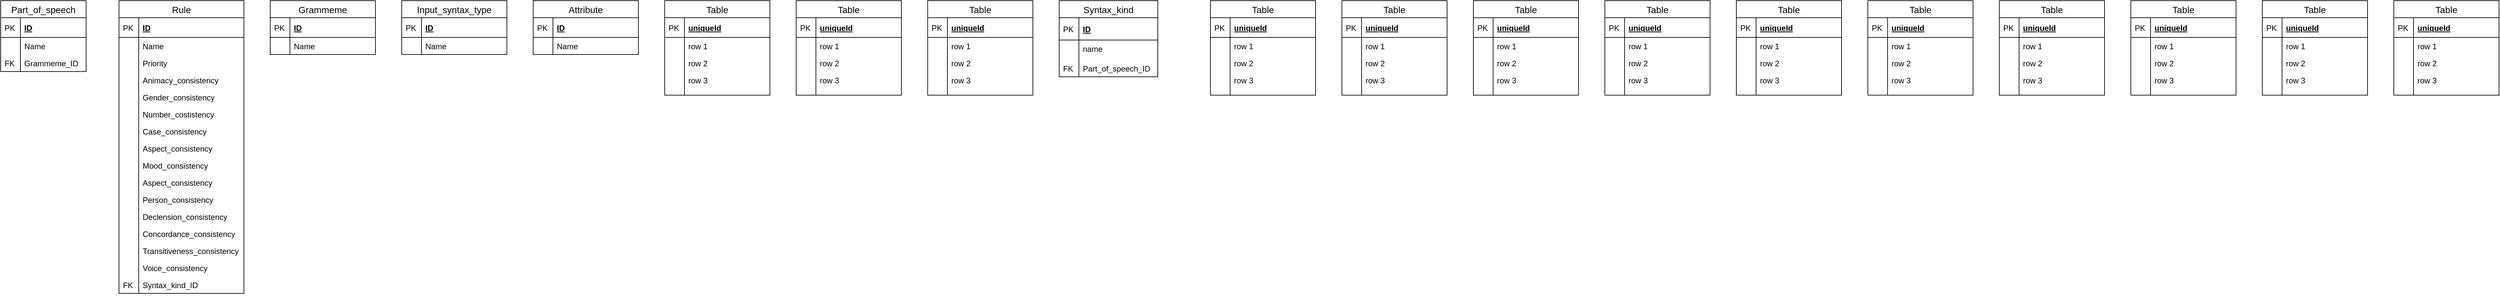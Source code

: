 <mxfile version="12.9.10" type="github">
  <diagram id="BnkZtjVl6QTcvCiMU76Q" name="Page-1">
    <mxGraphModel dx="3120" dy="437" grid="1" gridSize="10" guides="1" tooltips="1" connect="1" arrows="1" fold="1" page="1" pageScale="1" pageWidth="1169" pageHeight="827" math="0" shadow="0">
      <root>
        <mxCell id="0" />
        <mxCell id="1" parent="0" />
        <mxCell id="aBFImQ6IPfN_vnb92yRC-188" value="Table" style="swimlane;fontStyle=0;childLayout=stackLayout;horizontal=1;startSize=26;horizontalStack=0;resizeParent=1;resizeParentMax=0;resizeLast=0;collapsible=1;marginBottom=0;align=center;fontSize=14;" parent="1" vertex="1">
          <mxGeometry x="240" y="20" width="160" height="144" as="geometry" />
        </mxCell>
        <mxCell id="aBFImQ6IPfN_vnb92yRC-189" value="uniqueId" style="shape=partialRectangle;top=0;left=0;right=0;bottom=1;align=left;verticalAlign=middle;fillColor=none;spacingLeft=34;spacingRight=4;overflow=hidden;rotatable=0;points=[[0,0.5],[1,0.5]];portConstraint=eastwest;dropTarget=0;fontStyle=5;fontSize=12;" parent="aBFImQ6IPfN_vnb92yRC-188" vertex="1">
          <mxGeometry y="26" width="160" height="30" as="geometry" />
        </mxCell>
        <mxCell id="aBFImQ6IPfN_vnb92yRC-190" value="PK" style="shape=partialRectangle;top=0;left=0;bottom=0;fillColor=none;align=left;verticalAlign=middle;spacingLeft=4;spacingRight=4;overflow=hidden;rotatable=0;points=[];portConstraint=eastwest;part=1;fontSize=12;" parent="aBFImQ6IPfN_vnb92yRC-189" vertex="1" connectable="0">
          <mxGeometry width="30" height="30" as="geometry" />
        </mxCell>
        <mxCell id="aBFImQ6IPfN_vnb92yRC-191" value="row 1" style="shape=partialRectangle;top=0;left=0;right=0;bottom=0;align=left;verticalAlign=top;fillColor=none;spacingLeft=34;spacingRight=4;overflow=hidden;rotatable=0;points=[[0,0.5],[1,0.5]];portConstraint=eastwest;dropTarget=0;fontSize=12;" parent="aBFImQ6IPfN_vnb92yRC-188" vertex="1">
          <mxGeometry y="56" width="160" height="26" as="geometry" />
        </mxCell>
        <mxCell id="aBFImQ6IPfN_vnb92yRC-192" value="" style="shape=partialRectangle;top=0;left=0;bottom=0;fillColor=none;align=left;verticalAlign=top;spacingLeft=4;spacingRight=4;overflow=hidden;rotatable=0;points=[];portConstraint=eastwest;part=1;fontSize=12;" parent="aBFImQ6IPfN_vnb92yRC-191" vertex="1" connectable="0">
          <mxGeometry width="30" height="26" as="geometry" />
        </mxCell>
        <mxCell id="aBFImQ6IPfN_vnb92yRC-193" value="row 2" style="shape=partialRectangle;top=0;left=0;right=0;bottom=0;align=left;verticalAlign=top;fillColor=none;spacingLeft=34;spacingRight=4;overflow=hidden;rotatable=0;points=[[0,0.5],[1,0.5]];portConstraint=eastwest;dropTarget=0;fontSize=12;" parent="aBFImQ6IPfN_vnb92yRC-188" vertex="1">
          <mxGeometry y="82" width="160" height="26" as="geometry" />
        </mxCell>
        <mxCell id="aBFImQ6IPfN_vnb92yRC-194" value="" style="shape=partialRectangle;top=0;left=0;bottom=0;fillColor=none;align=left;verticalAlign=top;spacingLeft=4;spacingRight=4;overflow=hidden;rotatable=0;points=[];portConstraint=eastwest;part=1;fontSize=12;" parent="aBFImQ6IPfN_vnb92yRC-193" vertex="1" connectable="0">
          <mxGeometry width="30" height="26" as="geometry" />
        </mxCell>
        <mxCell id="aBFImQ6IPfN_vnb92yRC-195" value="row 3" style="shape=partialRectangle;top=0;left=0;right=0;bottom=0;align=left;verticalAlign=top;fillColor=none;spacingLeft=34;spacingRight=4;overflow=hidden;rotatable=0;points=[[0,0.5],[1,0.5]];portConstraint=eastwest;dropTarget=0;fontSize=12;" parent="aBFImQ6IPfN_vnb92yRC-188" vertex="1">
          <mxGeometry y="108" width="160" height="26" as="geometry" />
        </mxCell>
        <mxCell id="aBFImQ6IPfN_vnb92yRC-196" value="" style="shape=partialRectangle;top=0;left=0;bottom=0;fillColor=none;align=left;verticalAlign=top;spacingLeft=4;spacingRight=4;overflow=hidden;rotatable=0;points=[];portConstraint=eastwest;part=1;fontSize=12;" parent="aBFImQ6IPfN_vnb92yRC-195" vertex="1" connectable="0">
          <mxGeometry width="30" height="26" as="geometry" />
        </mxCell>
        <mxCell id="aBFImQ6IPfN_vnb92yRC-197" value="" style="shape=partialRectangle;top=0;left=0;right=0;bottom=0;align=left;verticalAlign=top;fillColor=none;spacingLeft=34;spacingRight=4;overflow=hidden;rotatable=0;points=[[0,0.5],[1,0.5]];portConstraint=eastwest;dropTarget=0;fontSize=12;" parent="aBFImQ6IPfN_vnb92yRC-188" vertex="1">
          <mxGeometry y="134" width="160" height="10" as="geometry" />
        </mxCell>
        <mxCell id="aBFImQ6IPfN_vnb92yRC-198" value="" style="shape=partialRectangle;top=0;left=0;bottom=0;fillColor=none;align=left;verticalAlign=top;spacingLeft=4;spacingRight=4;overflow=hidden;rotatable=0;points=[];portConstraint=eastwest;part=1;fontSize=12;" parent="aBFImQ6IPfN_vnb92yRC-197" vertex="1" connectable="0">
          <mxGeometry width="30" height="10" as="geometry" />
        </mxCell>
        <mxCell id="aBFImQ6IPfN_vnb92yRC-177" value="Table" style="swimlane;fontStyle=0;childLayout=stackLayout;horizontal=1;startSize=26;horizontalStack=0;resizeParent=1;resizeParentMax=0;resizeLast=0;collapsible=1;marginBottom=0;align=center;fontSize=14;" parent="1" vertex="1">
          <mxGeometry x="440" y="20" width="160" height="144" as="geometry" />
        </mxCell>
        <mxCell id="aBFImQ6IPfN_vnb92yRC-178" value="uniqueId" style="shape=partialRectangle;top=0;left=0;right=0;bottom=1;align=left;verticalAlign=middle;fillColor=none;spacingLeft=34;spacingRight=4;overflow=hidden;rotatable=0;points=[[0,0.5],[1,0.5]];portConstraint=eastwest;dropTarget=0;fontStyle=5;fontSize=12;" parent="aBFImQ6IPfN_vnb92yRC-177" vertex="1">
          <mxGeometry y="26" width="160" height="30" as="geometry" />
        </mxCell>
        <mxCell id="aBFImQ6IPfN_vnb92yRC-179" value="PK" style="shape=partialRectangle;top=0;left=0;bottom=0;fillColor=none;align=left;verticalAlign=middle;spacingLeft=4;spacingRight=4;overflow=hidden;rotatable=0;points=[];portConstraint=eastwest;part=1;fontSize=12;" parent="aBFImQ6IPfN_vnb92yRC-178" vertex="1" connectable="0">
          <mxGeometry width="30" height="30" as="geometry" />
        </mxCell>
        <mxCell id="aBFImQ6IPfN_vnb92yRC-180" value="row 1" style="shape=partialRectangle;top=0;left=0;right=0;bottom=0;align=left;verticalAlign=top;fillColor=none;spacingLeft=34;spacingRight=4;overflow=hidden;rotatable=0;points=[[0,0.5],[1,0.5]];portConstraint=eastwest;dropTarget=0;fontSize=12;" parent="aBFImQ6IPfN_vnb92yRC-177" vertex="1">
          <mxGeometry y="56" width="160" height="26" as="geometry" />
        </mxCell>
        <mxCell id="aBFImQ6IPfN_vnb92yRC-181" value="" style="shape=partialRectangle;top=0;left=0;bottom=0;fillColor=none;align=left;verticalAlign=top;spacingLeft=4;spacingRight=4;overflow=hidden;rotatable=0;points=[];portConstraint=eastwest;part=1;fontSize=12;" parent="aBFImQ6IPfN_vnb92yRC-180" vertex="1" connectable="0">
          <mxGeometry width="30" height="26" as="geometry" />
        </mxCell>
        <mxCell id="aBFImQ6IPfN_vnb92yRC-182" value="row 2" style="shape=partialRectangle;top=0;left=0;right=0;bottom=0;align=left;verticalAlign=top;fillColor=none;spacingLeft=34;spacingRight=4;overflow=hidden;rotatable=0;points=[[0,0.5],[1,0.5]];portConstraint=eastwest;dropTarget=0;fontSize=12;" parent="aBFImQ6IPfN_vnb92yRC-177" vertex="1">
          <mxGeometry y="82" width="160" height="26" as="geometry" />
        </mxCell>
        <mxCell id="aBFImQ6IPfN_vnb92yRC-183" value="" style="shape=partialRectangle;top=0;left=0;bottom=0;fillColor=none;align=left;verticalAlign=top;spacingLeft=4;spacingRight=4;overflow=hidden;rotatable=0;points=[];portConstraint=eastwest;part=1;fontSize=12;" parent="aBFImQ6IPfN_vnb92yRC-182" vertex="1" connectable="0">
          <mxGeometry width="30" height="26" as="geometry" />
        </mxCell>
        <mxCell id="aBFImQ6IPfN_vnb92yRC-184" value="row 3" style="shape=partialRectangle;top=0;left=0;right=0;bottom=0;align=left;verticalAlign=top;fillColor=none;spacingLeft=34;spacingRight=4;overflow=hidden;rotatable=0;points=[[0,0.5],[1,0.5]];portConstraint=eastwest;dropTarget=0;fontSize=12;" parent="aBFImQ6IPfN_vnb92yRC-177" vertex="1">
          <mxGeometry y="108" width="160" height="26" as="geometry" />
        </mxCell>
        <mxCell id="aBFImQ6IPfN_vnb92yRC-185" value="" style="shape=partialRectangle;top=0;left=0;bottom=0;fillColor=none;align=left;verticalAlign=top;spacingLeft=4;spacingRight=4;overflow=hidden;rotatable=0;points=[];portConstraint=eastwest;part=1;fontSize=12;" parent="aBFImQ6IPfN_vnb92yRC-184" vertex="1" connectable="0">
          <mxGeometry width="30" height="26" as="geometry" />
        </mxCell>
        <mxCell id="aBFImQ6IPfN_vnb92yRC-186" value="" style="shape=partialRectangle;top=0;left=0;right=0;bottom=0;align=left;verticalAlign=top;fillColor=none;spacingLeft=34;spacingRight=4;overflow=hidden;rotatable=0;points=[[0,0.5],[1,0.5]];portConstraint=eastwest;dropTarget=0;fontSize=12;" parent="aBFImQ6IPfN_vnb92yRC-177" vertex="1">
          <mxGeometry y="134" width="160" height="10" as="geometry" />
        </mxCell>
        <mxCell id="aBFImQ6IPfN_vnb92yRC-187" value="" style="shape=partialRectangle;top=0;left=0;bottom=0;fillColor=none;align=left;verticalAlign=top;spacingLeft=4;spacingRight=4;overflow=hidden;rotatable=0;points=[];portConstraint=eastwest;part=1;fontSize=12;" parent="aBFImQ6IPfN_vnb92yRC-186" vertex="1" connectable="0">
          <mxGeometry width="30" height="10" as="geometry" />
        </mxCell>
        <mxCell id="aBFImQ6IPfN_vnb92yRC-199" value="Syntax_kind" style="swimlane;fontStyle=0;childLayout=stackLayout;horizontal=1;startSize=26;horizontalStack=0;resizeParent=1;resizeParentMax=0;resizeLast=0;collapsible=1;marginBottom=0;align=center;fontSize=14;" parent="1" vertex="1">
          <mxGeometry x="10" y="20" width="150" height="116" as="geometry" />
        </mxCell>
        <mxCell id="aBFImQ6IPfN_vnb92yRC-200" value="ID" style="shape=partialRectangle;top=0;left=0;right=0;bottom=1;align=left;verticalAlign=middle;fillColor=none;spacingLeft=34;spacingRight=4;overflow=hidden;rotatable=0;points=[[0,0.5],[1,0.5]];portConstraint=eastwest;dropTarget=0;fontStyle=5;fontSize=12;" parent="aBFImQ6IPfN_vnb92yRC-199" vertex="1">
          <mxGeometry y="26" width="150" height="34" as="geometry" />
        </mxCell>
        <mxCell id="aBFImQ6IPfN_vnb92yRC-201" value="PK" style="shape=partialRectangle;top=0;left=0;bottom=0;fillColor=none;align=left;verticalAlign=middle;spacingLeft=4;spacingRight=4;overflow=hidden;rotatable=0;points=[];portConstraint=eastwest;part=1;fontSize=12;" parent="aBFImQ6IPfN_vnb92yRC-200" vertex="1" connectable="0">
          <mxGeometry width="30" height="34" as="geometry" />
        </mxCell>
        <mxCell id="aBFImQ6IPfN_vnb92yRC-202" value="name" style="shape=partialRectangle;top=0;left=0;right=0;bottom=0;align=left;verticalAlign=top;fillColor=none;spacingLeft=34;spacingRight=4;overflow=hidden;rotatable=0;points=[[0,0.5],[1,0.5]];portConstraint=eastwest;dropTarget=0;fontSize=12;" parent="aBFImQ6IPfN_vnb92yRC-199" vertex="1">
          <mxGeometry y="60" width="150" height="30" as="geometry" />
        </mxCell>
        <mxCell id="aBFImQ6IPfN_vnb92yRC-203" value="" style="shape=partialRectangle;top=0;left=0;bottom=0;fillColor=none;align=left;verticalAlign=top;spacingLeft=4;spacingRight=4;overflow=hidden;rotatable=0;points=[];portConstraint=eastwest;part=1;fontSize=12;" parent="aBFImQ6IPfN_vnb92yRC-202" vertex="1" connectable="0">
          <mxGeometry width="30" height="30" as="geometry" />
        </mxCell>
        <mxCell id="aBFImQ6IPfN_vnb92yRC-204" value="Part_of_speech_ID" style="shape=partialRectangle;top=0;left=0;right=0;bottom=0;align=left;verticalAlign=top;fillColor=none;spacingLeft=34;spacingRight=4;overflow=hidden;rotatable=0;points=[[0,0.5],[1,0.5]];portConstraint=eastwest;dropTarget=0;fontSize=12;" parent="aBFImQ6IPfN_vnb92yRC-199" vertex="1">
          <mxGeometry y="90" width="150" height="26" as="geometry" />
        </mxCell>
        <mxCell id="aBFImQ6IPfN_vnb92yRC-205" value="FK" style="shape=partialRectangle;top=0;left=0;bottom=0;fillColor=none;align=left;verticalAlign=top;spacingLeft=4;spacingRight=4;overflow=hidden;rotatable=0;points=[];portConstraint=eastwest;part=1;fontSize=12;" parent="aBFImQ6IPfN_vnb92yRC-204" vertex="1" connectable="0">
          <mxGeometry width="30" height="26" as="geometry" />
        </mxCell>
        <mxCell id="aBFImQ6IPfN_vnb92yRC-166" value="Table" style="swimlane;fontStyle=0;childLayout=stackLayout;horizontal=1;startSize=26;horizontalStack=0;resizeParent=1;resizeParentMax=0;resizeLast=0;collapsible=1;marginBottom=0;align=center;fontSize=14;" parent="1" vertex="1">
          <mxGeometry x="640" y="20" width="160" height="144" as="geometry" />
        </mxCell>
        <mxCell id="aBFImQ6IPfN_vnb92yRC-167" value="uniqueId" style="shape=partialRectangle;top=0;left=0;right=0;bottom=1;align=left;verticalAlign=middle;fillColor=none;spacingLeft=34;spacingRight=4;overflow=hidden;rotatable=0;points=[[0,0.5],[1,0.5]];portConstraint=eastwest;dropTarget=0;fontStyle=5;fontSize=12;" parent="aBFImQ6IPfN_vnb92yRC-166" vertex="1">
          <mxGeometry y="26" width="160" height="30" as="geometry" />
        </mxCell>
        <mxCell id="aBFImQ6IPfN_vnb92yRC-168" value="PK" style="shape=partialRectangle;top=0;left=0;bottom=0;fillColor=none;align=left;verticalAlign=middle;spacingLeft=4;spacingRight=4;overflow=hidden;rotatable=0;points=[];portConstraint=eastwest;part=1;fontSize=12;" parent="aBFImQ6IPfN_vnb92yRC-167" vertex="1" connectable="0">
          <mxGeometry width="30" height="30" as="geometry" />
        </mxCell>
        <mxCell id="aBFImQ6IPfN_vnb92yRC-169" value="row 1" style="shape=partialRectangle;top=0;left=0;right=0;bottom=0;align=left;verticalAlign=top;fillColor=none;spacingLeft=34;spacingRight=4;overflow=hidden;rotatable=0;points=[[0,0.5],[1,0.5]];portConstraint=eastwest;dropTarget=0;fontSize=12;" parent="aBFImQ6IPfN_vnb92yRC-166" vertex="1">
          <mxGeometry y="56" width="160" height="26" as="geometry" />
        </mxCell>
        <mxCell id="aBFImQ6IPfN_vnb92yRC-170" value="" style="shape=partialRectangle;top=0;left=0;bottom=0;fillColor=none;align=left;verticalAlign=top;spacingLeft=4;spacingRight=4;overflow=hidden;rotatable=0;points=[];portConstraint=eastwest;part=1;fontSize=12;" parent="aBFImQ6IPfN_vnb92yRC-169" vertex="1" connectable="0">
          <mxGeometry width="30" height="26" as="geometry" />
        </mxCell>
        <mxCell id="aBFImQ6IPfN_vnb92yRC-171" value="row 2" style="shape=partialRectangle;top=0;left=0;right=0;bottom=0;align=left;verticalAlign=top;fillColor=none;spacingLeft=34;spacingRight=4;overflow=hidden;rotatable=0;points=[[0,0.5],[1,0.5]];portConstraint=eastwest;dropTarget=0;fontSize=12;" parent="aBFImQ6IPfN_vnb92yRC-166" vertex="1">
          <mxGeometry y="82" width="160" height="26" as="geometry" />
        </mxCell>
        <mxCell id="aBFImQ6IPfN_vnb92yRC-172" value="" style="shape=partialRectangle;top=0;left=0;bottom=0;fillColor=none;align=left;verticalAlign=top;spacingLeft=4;spacingRight=4;overflow=hidden;rotatable=0;points=[];portConstraint=eastwest;part=1;fontSize=12;" parent="aBFImQ6IPfN_vnb92yRC-171" vertex="1" connectable="0">
          <mxGeometry width="30" height="26" as="geometry" />
        </mxCell>
        <mxCell id="aBFImQ6IPfN_vnb92yRC-173" value="row 3" style="shape=partialRectangle;top=0;left=0;right=0;bottom=0;align=left;verticalAlign=top;fillColor=none;spacingLeft=34;spacingRight=4;overflow=hidden;rotatable=0;points=[[0,0.5],[1,0.5]];portConstraint=eastwest;dropTarget=0;fontSize=12;" parent="aBFImQ6IPfN_vnb92yRC-166" vertex="1">
          <mxGeometry y="108" width="160" height="26" as="geometry" />
        </mxCell>
        <mxCell id="aBFImQ6IPfN_vnb92yRC-174" value="" style="shape=partialRectangle;top=0;left=0;bottom=0;fillColor=none;align=left;verticalAlign=top;spacingLeft=4;spacingRight=4;overflow=hidden;rotatable=0;points=[];portConstraint=eastwest;part=1;fontSize=12;" parent="aBFImQ6IPfN_vnb92yRC-173" vertex="1" connectable="0">
          <mxGeometry width="30" height="26" as="geometry" />
        </mxCell>
        <mxCell id="aBFImQ6IPfN_vnb92yRC-175" value="" style="shape=partialRectangle;top=0;left=0;right=0;bottom=0;align=left;verticalAlign=top;fillColor=none;spacingLeft=34;spacingRight=4;overflow=hidden;rotatable=0;points=[[0,0.5],[1,0.5]];portConstraint=eastwest;dropTarget=0;fontSize=12;" parent="aBFImQ6IPfN_vnb92yRC-166" vertex="1">
          <mxGeometry y="134" width="160" height="10" as="geometry" />
        </mxCell>
        <mxCell id="aBFImQ6IPfN_vnb92yRC-176" value="" style="shape=partialRectangle;top=0;left=0;bottom=0;fillColor=none;align=left;verticalAlign=top;spacingLeft=4;spacingRight=4;overflow=hidden;rotatable=0;points=[];portConstraint=eastwest;part=1;fontSize=12;" parent="aBFImQ6IPfN_vnb92yRC-175" vertex="1" connectable="0">
          <mxGeometry width="30" height="10" as="geometry" />
        </mxCell>
        <mxCell id="aBFImQ6IPfN_vnb92yRC-155" value="Table" style="swimlane;fontStyle=0;childLayout=stackLayout;horizontal=1;startSize=26;horizontalStack=0;resizeParent=1;resizeParentMax=0;resizeLast=0;collapsible=1;marginBottom=0;align=center;fontSize=14;" parent="1" vertex="1">
          <mxGeometry x="840" y="20" width="160" height="144" as="geometry" />
        </mxCell>
        <mxCell id="aBFImQ6IPfN_vnb92yRC-156" value="uniqueId" style="shape=partialRectangle;top=0;left=0;right=0;bottom=1;align=left;verticalAlign=middle;fillColor=none;spacingLeft=34;spacingRight=4;overflow=hidden;rotatable=0;points=[[0,0.5],[1,0.5]];portConstraint=eastwest;dropTarget=0;fontStyle=5;fontSize=12;" parent="aBFImQ6IPfN_vnb92yRC-155" vertex="1">
          <mxGeometry y="26" width="160" height="30" as="geometry" />
        </mxCell>
        <mxCell id="aBFImQ6IPfN_vnb92yRC-157" value="PK" style="shape=partialRectangle;top=0;left=0;bottom=0;fillColor=none;align=left;verticalAlign=middle;spacingLeft=4;spacingRight=4;overflow=hidden;rotatable=0;points=[];portConstraint=eastwest;part=1;fontSize=12;" parent="aBFImQ6IPfN_vnb92yRC-156" vertex="1" connectable="0">
          <mxGeometry width="30" height="30" as="geometry" />
        </mxCell>
        <mxCell id="aBFImQ6IPfN_vnb92yRC-158" value="row 1" style="shape=partialRectangle;top=0;left=0;right=0;bottom=0;align=left;verticalAlign=top;fillColor=none;spacingLeft=34;spacingRight=4;overflow=hidden;rotatable=0;points=[[0,0.5],[1,0.5]];portConstraint=eastwest;dropTarget=0;fontSize=12;" parent="aBFImQ6IPfN_vnb92yRC-155" vertex="1">
          <mxGeometry y="56" width="160" height="26" as="geometry" />
        </mxCell>
        <mxCell id="aBFImQ6IPfN_vnb92yRC-159" value="" style="shape=partialRectangle;top=0;left=0;bottom=0;fillColor=none;align=left;verticalAlign=top;spacingLeft=4;spacingRight=4;overflow=hidden;rotatable=0;points=[];portConstraint=eastwest;part=1;fontSize=12;" parent="aBFImQ6IPfN_vnb92yRC-158" vertex="1" connectable="0">
          <mxGeometry width="30" height="26" as="geometry" />
        </mxCell>
        <mxCell id="aBFImQ6IPfN_vnb92yRC-160" value="row 2" style="shape=partialRectangle;top=0;left=0;right=0;bottom=0;align=left;verticalAlign=top;fillColor=none;spacingLeft=34;spacingRight=4;overflow=hidden;rotatable=0;points=[[0,0.5],[1,0.5]];portConstraint=eastwest;dropTarget=0;fontSize=12;" parent="aBFImQ6IPfN_vnb92yRC-155" vertex="1">
          <mxGeometry y="82" width="160" height="26" as="geometry" />
        </mxCell>
        <mxCell id="aBFImQ6IPfN_vnb92yRC-161" value="" style="shape=partialRectangle;top=0;left=0;bottom=0;fillColor=none;align=left;verticalAlign=top;spacingLeft=4;spacingRight=4;overflow=hidden;rotatable=0;points=[];portConstraint=eastwest;part=1;fontSize=12;" parent="aBFImQ6IPfN_vnb92yRC-160" vertex="1" connectable="0">
          <mxGeometry width="30" height="26" as="geometry" />
        </mxCell>
        <mxCell id="aBFImQ6IPfN_vnb92yRC-162" value="row 3" style="shape=partialRectangle;top=0;left=0;right=0;bottom=0;align=left;verticalAlign=top;fillColor=none;spacingLeft=34;spacingRight=4;overflow=hidden;rotatable=0;points=[[0,0.5],[1,0.5]];portConstraint=eastwest;dropTarget=0;fontSize=12;" parent="aBFImQ6IPfN_vnb92yRC-155" vertex="1">
          <mxGeometry y="108" width="160" height="26" as="geometry" />
        </mxCell>
        <mxCell id="aBFImQ6IPfN_vnb92yRC-163" value="" style="shape=partialRectangle;top=0;left=0;bottom=0;fillColor=none;align=left;verticalAlign=top;spacingLeft=4;spacingRight=4;overflow=hidden;rotatable=0;points=[];portConstraint=eastwest;part=1;fontSize=12;" parent="aBFImQ6IPfN_vnb92yRC-162" vertex="1" connectable="0">
          <mxGeometry width="30" height="26" as="geometry" />
        </mxCell>
        <mxCell id="aBFImQ6IPfN_vnb92yRC-164" value="" style="shape=partialRectangle;top=0;left=0;right=0;bottom=0;align=left;verticalAlign=top;fillColor=none;spacingLeft=34;spacingRight=4;overflow=hidden;rotatable=0;points=[[0,0.5],[1,0.5]];portConstraint=eastwest;dropTarget=0;fontSize=12;" parent="aBFImQ6IPfN_vnb92yRC-155" vertex="1">
          <mxGeometry y="134" width="160" height="10" as="geometry" />
        </mxCell>
        <mxCell id="aBFImQ6IPfN_vnb92yRC-165" value="" style="shape=partialRectangle;top=0;left=0;bottom=0;fillColor=none;align=left;verticalAlign=top;spacingLeft=4;spacingRight=4;overflow=hidden;rotatable=0;points=[];portConstraint=eastwest;part=1;fontSize=12;" parent="aBFImQ6IPfN_vnb92yRC-164" vertex="1" connectable="0">
          <mxGeometry width="30" height="10" as="geometry" />
        </mxCell>
        <mxCell id="aBFImQ6IPfN_vnb92yRC-144" value="Table" style="swimlane;fontStyle=0;childLayout=stackLayout;horizontal=1;startSize=26;horizontalStack=0;resizeParent=1;resizeParentMax=0;resizeLast=0;collapsible=1;marginBottom=0;align=center;fontSize=14;" parent="1" vertex="1">
          <mxGeometry x="1040" y="20" width="160" height="144" as="geometry" />
        </mxCell>
        <mxCell id="aBFImQ6IPfN_vnb92yRC-145" value="uniqueId" style="shape=partialRectangle;top=0;left=0;right=0;bottom=1;align=left;verticalAlign=middle;fillColor=none;spacingLeft=34;spacingRight=4;overflow=hidden;rotatable=0;points=[[0,0.5],[1,0.5]];portConstraint=eastwest;dropTarget=0;fontStyle=5;fontSize=12;" parent="aBFImQ6IPfN_vnb92yRC-144" vertex="1">
          <mxGeometry y="26" width="160" height="30" as="geometry" />
        </mxCell>
        <mxCell id="aBFImQ6IPfN_vnb92yRC-146" value="PK" style="shape=partialRectangle;top=0;left=0;bottom=0;fillColor=none;align=left;verticalAlign=middle;spacingLeft=4;spacingRight=4;overflow=hidden;rotatable=0;points=[];portConstraint=eastwest;part=1;fontSize=12;" parent="aBFImQ6IPfN_vnb92yRC-145" vertex="1" connectable="0">
          <mxGeometry width="30" height="30" as="geometry" />
        </mxCell>
        <mxCell id="aBFImQ6IPfN_vnb92yRC-147" value="row 1" style="shape=partialRectangle;top=0;left=0;right=0;bottom=0;align=left;verticalAlign=top;fillColor=none;spacingLeft=34;spacingRight=4;overflow=hidden;rotatable=0;points=[[0,0.5],[1,0.5]];portConstraint=eastwest;dropTarget=0;fontSize=12;" parent="aBFImQ6IPfN_vnb92yRC-144" vertex="1">
          <mxGeometry y="56" width="160" height="26" as="geometry" />
        </mxCell>
        <mxCell id="aBFImQ6IPfN_vnb92yRC-148" value="" style="shape=partialRectangle;top=0;left=0;bottom=0;fillColor=none;align=left;verticalAlign=top;spacingLeft=4;spacingRight=4;overflow=hidden;rotatable=0;points=[];portConstraint=eastwest;part=1;fontSize=12;" parent="aBFImQ6IPfN_vnb92yRC-147" vertex="1" connectable="0">
          <mxGeometry width="30" height="26" as="geometry" />
        </mxCell>
        <mxCell id="aBFImQ6IPfN_vnb92yRC-149" value="row 2" style="shape=partialRectangle;top=0;left=0;right=0;bottom=0;align=left;verticalAlign=top;fillColor=none;spacingLeft=34;spacingRight=4;overflow=hidden;rotatable=0;points=[[0,0.5],[1,0.5]];portConstraint=eastwest;dropTarget=0;fontSize=12;" parent="aBFImQ6IPfN_vnb92yRC-144" vertex="1">
          <mxGeometry y="82" width="160" height="26" as="geometry" />
        </mxCell>
        <mxCell id="aBFImQ6IPfN_vnb92yRC-150" value="" style="shape=partialRectangle;top=0;left=0;bottom=0;fillColor=none;align=left;verticalAlign=top;spacingLeft=4;spacingRight=4;overflow=hidden;rotatable=0;points=[];portConstraint=eastwest;part=1;fontSize=12;" parent="aBFImQ6IPfN_vnb92yRC-149" vertex="1" connectable="0">
          <mxGeometry width="30" height="26" as="geometry" />
        </mxCell>
        <mxCell id="aBFImQ6IPfN_vnb92yRC-151" value="row 3" style="shape=partialRectangle;top=0;left=0;right=0;bottom=0;align=left;verticalAlign=top;fillColor=none;spacingLeft=34;spacingRight=4;overflow=hidden;rotatable=0;points=[[0,0.5],[1,0.5]];portConstraint=eastwest;dropTarget=0;fontSize=12;" parent="aBFImQ6IPfN_vnb92yRC-144" vertex="1">
          <mxGeometry y="108" width="160" height="26" as="geometry" />
        </mxCell>
        <mxCell id="aBFImQ6IPfN_vnb92yRC-152" value="" style="shape=partialRectangle;top=0;left=0;bottom=0;fillColor=none;align=left;verticalAlign=top;spacingLeft=4;spacingRight=4;overflow=hidden;rotatable=0;points=[];portConstraint=eastwest;part=1;fontSize=12;" parent="aBFImQ6IPfN_vnb92yRC-151" vertex="1" connectable="0">
          <mxGeometry width="30" height="26" as="geometry" />
        </mxCell>
        <mxCell id="aBFImQ6IPfN_vnb92yRC-153" value="" style="shape=partialRectangle;top=0;left=0;right=0;bottom=0;align=left;verticalAlign=top;fillColor=none;spacingLeft=34;spacingRight=4;overflow=hidden;rotatable=0;points=[[0,0.5],[1,0.5]];portConstraint=eastwest;dropTarget=0;fontSize=12;" parent="aBFImQ6IPfN_vnb92yRC-144" vertex="1">
          <mxGeometry y="134" width="160" height="10" as="geometry" />
        </mxCell>
        <mxCell id="aBFImQ6IPfN_vnb92yRC-154" value="" style="shape=partialRectangle;top=0;left=0;bottom=0;fillColor=none;align=left;verticalAlign=top;spacingLeft=4;spacingRight=4;overflow=hidden;rotatable=0;points=[];portConstraint=eastwest;part=1;fontSize=12;" parent="aBFImQ6IPfN_vnb92yRC-153" vertex="1" connectable="0">
          <mxGeometry width="30" height="10" as="geometry" />
        </mxCell>
        <mxCell id="aBFImQ6IPfN_vnb92yRC-133" value="Table" style="swimlane;fontStyle=0;childLayout=stackLayout;horizontal=1;startSize=26;horizontalStack=0;resizeParent=1;resizeParentMax=0;resizeLast=0;collapsible=1;marginBottom=0;align=center;fontSize=14;" parent="1" vertex="1">
          <mxGeometry x="1240" y="20" width="160" height="144" as="geometry" />
        </mxCell>
        <mxCell id="aBFImQ6IPfN_vnb92yRC-134" value="uniqueId" style="shape=partialRectangle;top=0;left=0;right=0;bottom=1;align=left;verticalAlign=middle;fillColor=none;spacingLeft=34;spacingRight=4;overflow=hidden;rotatable=0;points=[[0,0.5],[1,0.5]];portConstraint=eastwest;dropTarget=0;fontStyle=5;fontSize=12;" parent="aBFImQ6IPfN_vnb92yRC-133" vertex="1">
          <mxGeometry y="26" width="160" height="30" as="geometry" />
        </mxCell>
        <mxCell id="aBFImQ6IPfN_vnb92yRC-135" value="PK" style="shape=partialRectangle;top=0;left=0;bottom=0;fillColor=none;align=left;verticalAlign=middle;spacingLeft=4;spacingRight=4;overflow=hidden;rotatable=0;points=[];portConstraint=eastwest;part=1;fontSize=12;" parent="aBFImQ6IPfN_vnb92yRC-134" vertex="1" connectable="0">
          <mxGeometry width="30" height="30" as="geometry" />
        </mxCell>
        <mxCell id="aBFImQ6IPfN_vnb92yRC-136" value="row 1" style="shape=partialRectangle;top=0;left=0;right=0;bottom=0;align=left;verticalAlign=top;fillColor=none;spacingLeft=34;spacingRight=4;overflow=hidden;rotatable=0;points=[[0,0.5],[1,0.5]];portConstraint=eastwest;dropTarget=0;fontSize=12;" parent="aBFImQ6IPfN_vnb92yRC-133" vertex="1">
          <mxGeometry y="56" width="160" height="26" as="geometry" />
        </mxCell>
        <mxCell id="aBFImQ6IPfN_vnb92yRC-137" value="" style="shape=partialRectangle;top=0;left=0;bottom=0;fillColor=none;align=left;verticalAlign=top;spacingLeft=4;spacingRight=4;overflow=hidden;rotatable=0;points=[];portConstraint=eastwest;part=1;fontSize=12;" parent="aBFImQ6IPfN_vnb92yRC-136" vertex="1" connectable="0">
          <mxGeometry width="30" height="26" as="geometry" />
        </mxCell>
        <mxCell id="aBFImQ6IPfN_vnb92yRC-138" value="row 2" style="shape=partialRectangle;top=0;left=0;right=0;bottom=0;align=left;verticalAlign=top;fillColor=none;spacingLeft=34;spacingRight=4;overflow=hidden;rotatable=0;points=[[0,0.5],[1,0.5]];portConstraint=eastwest;dropTarget=0;fontSize=12;" parent="aBFImQ6IPfN_vnb92yRC-133" vertex="1">
          <mxGeometry y="82" width="160" height="26" as="geometry" />
        </mxCell>
        <mxCell id="aBFImQ6IPfN_vnb92yRC-139" value="" style="shape=partialRectangle;top=0;left=0;bottom=0;fillColor=none;align=left;verticalAlign=top;spacingLeft=4;spacingRight=4;overflow=hidden;rotatable=0;points=[];portConstraint=eastwest;part=1;fontSize=12;" parent="aBFImQ6IPfN_vnb92yRC-138" vertex="1" connectable="0">
          <mxGeometry width="30" height="26" as="geometry" />
        </mxCell>
        <mxCell id="aBFImQ6IPfN_vnb92yRC-140" value="row 3" style="shape=partialRectangle;top=0;left=0;right=0;bottom=0;align=left;verticalAlign=top;fillColor=none;spacingLeft=34;spacingRight=4;overflow=hidden;rotatable=0;points=[[0,0.5],[1,0.5]];portConstraint=eastwest;dropTarget=0;fontSize=12;" parent="aBFImQ6IPfN_vnb92yRC-133" vertex="1">
          <mxGeometry y="108" width="160" height="26" as="geometry" />
        </mxCell>
        <mxCell id="aBFImQ6IPfN_vnb92yRC-141" value="" style="shape=partialRectangle;top=0;left=0;bottom=0;fillColor=none;align=left;verticalAlign=top;spacingLeft=4;spacingRight=4;overflow=hidden;rotatable=0;points=[];portConstraint=eastwest;part=1;fontSize=12;" parent="aBFImQ6IPfN_vnb92yRC-140" vertex="1" connectable="0">
          <mxGeometry width="30" height="26" as="geometry" />
        </mxCell>
        <mxCell id="aBFImQ6IPfN_vnb92yRC-142" value="" style="shape=partialRectangle;top=0;left=0;right=0;bottom=0;align=left;verticalAlign=top;fillColor=none;spacingLeft=34;spacingRight=4;overflow=hidden;rotatable=0;points=[[0,0.5],[1,0.5]];portConstraint=eastwest;dropTarget=0;fontSize=12;" parent="aBFImQ6IPfN_vnb92yRC-133" vertex="1">
          <mxGeometry y="134" width="160" height="10" as="geometry" />
        </mxCell>
        <mxCell id="aBFImQ6IPfN_vnb92yRC-143" value="" style="shape=partialRectangle;top=0;left=0;bottom=0;fillColor=none;align=left;verticalAlign=top;spacingLeft=4;spacingRight=4;overflow=hidden;rotatable=0;points=[];portConstraint=eastwest;part=1;fontSize=12;" parent="aBFImQ6IPfN_vnb92yRC-142" vertex="1" connectable="0">
          <mxGeometry width="30" height="10" as="geometry" />
        </mxCell>
        <mxCell id="aBFImQ6IPfN_vnb92yRC-122" value="Table" style="swimlane;fontStyle=0;childLayout=stackLayout;horizontal=1;startSize=26;horizontalStack=0;resizeParent=1;resizeParentMax=0;resizeLast=0;collapsible=1;marginBottom=0;align=center;fontSize=14;" parent="1" vertex="1">
          <mxGeometry x="1440" y="20" width="160" height="144" as="geometry" />
        </mxCell>
        <mxCell id="aBFImQ6IPfN_vnb92yRC-123" value="uniqueId" style="shape=partialRectangle;top=0;left=0;right=0;bottom=1;align=left;verticalAlign=middle;fillColor=none;spacingLeft=34;spacingRight=4;overflow=hidden;rotatable=0;points=[[0,0.5],[1,0.5]];portConstraint=eastwest;dropTarget=0;fontStyle=5;fontSize=12;" parent="aBFImQ6IPfN_vnb92yRC-122" vertex="1">
          <mxGeometry y="26" width="160" height="30" as="geometry" />
        </mxCell>
        <mxCell id="aBFImQ6IPfN_vnb92yRC-124" value="PK" style="shape=partialRectangle;top=0;left=0;bottom=0;fillColor=none;align=left;verticalAlign=middle;spacingLeft=4;spacingRight=4;overflow=hidden;rotatable=0;points=[];portConstraint=eastwest;part=1;fontSize=12;" parent="aBFImQ6IPfN_vnb92yRC-123" vertex="1" connectable="0">
          <mxGeometry width="30" height="30" as="geometry" />
        </mxCell>
        <mxCell id="aBFImQ6IPfN_vnb92yRC-125" value="row 1" style="shape=partialRectangle;top=0;left=0;right=0;bottom=0;align=left;verticalAlign=top;fillColor=none;spacingLeft=34;spacingRight=4;overflow=hidden;rotatable=0;points=[[0,0.5],[1,0.5]];portConstraint=eastwest;dropTarget=0;fontSize=12;" parent="aBFImQ6IPfN_vnb92yRC-122" vertex="1">
          <mxGeometry y="56" width="160" height="26" as="geometry" />
        </mxCell>
        <mxCell id="aBFImQ6IPfN_vnb92yRC-126" value="" style="shape=partialRectangle;top=0;left=0;bottom=0;fillColor=none;align=left;verticalAlign=top;spacingLeft=4;spacingRight=4;overflow=hidden;rotatable=0;points=[];portConstraint=eastwest;part=1;fontSize=12;" parent="aBFImQ6IPfN_vnb92yRC-125" vertex="1" connectable="0">
          <mxGeometry width="30" height="26" as="geometry" />
        </mxCell>
        <mxCell id="aBFImQ6IPfN_vnb92yRC-127" value="row 2" style="shape=partialRectangle;top=0;left=0;right=0;bottom=0;align=left;verticalAlign=top;fillColor=none;spacingLeft=34;spacingRight=4;overflow=hidden;rotatable=0;points=[[0,0.5],[1,0.5]];portConstraint=eastwest;dropTarget=0;fontSize=12;" parent="aBFImQ6IPfN_vnb92yRC-122" vertex="1">
          <mxGeometry y="82" width="160" height="26" as="geometry" />
        </mxCell>
        <mxCell id="aBFImQ6IPfN_vnb92yRC-128" value="" style="shape=partialRectangle;top=0;left=0;bottom=0;fillColor=none;align=left;verticalAlign=top;spacingLeft=4;spacingRight=4;overflow=hidden;rotatable=0;points=[];portConstraint=eastwest;part=1;fontSize=12;" parent="aBFImQ6IPfN_vnb92yRC-127" vertex="1" connectable="0">
          <mxGeometry width="30" height="26" as="geometry" />
        </mxCell>
        <mxCell id="aBFImQ6IPfN_vnb92yRC-129" value="row 3" style="shape=partialRectangle;top=0;left=0;right=0;bottom=0;align=left;verticalAlign=top;fillColor=none;spacingLeft=34;spacingRight=4;overflow=hidden;rotatable=0;points=[[0,0.5],[1,0.5]];portConstraint=eastwest;dropTarget=0;fontSize=12;" parent="aBFImQ6IPfN_vnb92yRC-122" vertex="1">
          <mxGeometry y="108" width="160" height="26" as="geometry" />
        </mxCell>
        <mxCell id="aBFImQ6IPfN_vnb92yRC-130" value="" style="shape=partialRectangle;top=0;left=0;bottom=0;fillColor=none;align=left;verticalAlign=top;spacingLeft=4;spacingRight=4;overflow=hidden;rotatable=0;points=[];portConstraint=eastwest;part=1;fontSize=12;" parent="aBFImQ6IPfN_vnb92yRC-129" vertex="1" connectable="0">
          <mxGeometry width="30" height="26" as="geometry" />
        </mxCell>
        <mxCell id="aBFImQ6IPfN_vnb92yRC-131" value="" style="shape=partialRectangle;top=0;left=0;right=0;bottom=0;align=left;verticalAlign=top;fillColor=none;spacingLeft=34;spacingRight=4;overflow=hidden;rotatable=0;points=[[0,0.5],[1,0.5]];portConstraint=eastwest;dropTarget=0;fontSize=12;" parent="aBFImQ6IPfN_vnb92yRC-122" vertex="1">
          <mxGeometry y="134" width="160" height="10" as="geometry" />
        </mxCell>
        <mxCell id="aBFImQ6IPfN_vnb92yRC-132" value="" style="shape=partialRectangle;top=0;left=0;bottom=0;fillColor=none;align=left;verticalAlign=top;spacingLeft=4;spacingRight=4;overflow=hidden;rotatable=0;points=[];portConstraint=eastwest;part=1;fontSize=12;" parent="aBFImQ6IPfN_vnb92yRC-131" vertex="1" connectable="0">
          <mxGeometry width="30" height="10" as="geometry" />
        </mxCell>
        <mxCell id="aBFImQ6IPfN_vnb92yRC-111" value="Table" style="swimlane;fontStyle=0;childLayout=stackLayout;horizontal=1;startSize=26;horizontalStack=0;resizeParent=1;resizeParentMax=0;resizeLast=0;collapsible=1;marginBottom=0;align=center;fontSize=14;" parent="1" vertex="1">
          <mxGeometry x="1640" y="20" width="160" height="144" as="geometry" />
        </mxCell>
        <mxCell id="aBFImQ6IPfN_vnb92yRC-112" value="uniqueId" style="shape=partialRectangle;top=0;left=0;right=0;bottom=1;align=left;verticalAlign=middle;fillColor=none;spacingLeft=34;spacingRight=4;overflow=hidden;rotatable=0;points=[[0,0.5],[1,0.5]];portConstraint=eastwest;dropTarget=0;fontStyle=5;fontSize=12;" parent="aBFImQ6IPfN_vnb92yRC-111" vertex="1">
          <mxGeometry y="26" width="160" height="30" as="geometry" />
        </mxCell>
        <mxCell id="aBFImQ6IPfN_vnb92yRC-113" value="PK" style="shape=partialRectangle;top=0;left=0;bottom=0;fillColor=none;align=left;verticalAlign=middle;spacingLeft=4;spacingRight=4;overflow=hidden;rotatable=0;points=[];portConstraint=eastwest;part=1;fontSize=12;" parent="aBFImQ6IPfN_vnb92yRC-112" vertex="1" connectable="0">
          <mxGeometry width="30" height="30" as="geometry" />
        </mxCell>
        <mxCell id="aBFImQ6IPfN_vnb92yRC-114" value="row 1" style="shape=partialRectangle;top=0;left=0;right=0;bottom=0;align=left;verticalAlign=top;fillColor=none;spacingLeft=34;spacingRight=4;overflow=hidden;rotatable=0;points=[[0,0.5],[1,0.5]];portConstraint=eastwest;dropTarget=0;fontSize=12;" parent="aBFImQ6IPfN_vnb92yRC-111" vertex="1">
          <mxGeometry y="56" width="160" height="26" as="geometry" />
        </mxCell>
        <mxCell id="aBFImQ6IPfN_vnb92yRC-115" value="" style="shape=partialRectangle;top=0;left=0;bottom=0;fillColor=none;align=left;verticalAlign=top;spacingLeft=4;spacingRight=4;overflow=hidden;rotatable=0;points=[];portConstraint=eastwest;part=1;fontSize=12;" parent="aBFImQ6IPfN_vnb92yRC-114" vertex="1" connectable="0">
          <mxGeometry width="30" height="26" as="geometry" />
        </mxCell>
        <mxCell id="aBFImQ6IPfN_vnb92yRC-116" value="row 2" style="shape=partialRectangle;top=0;left=0;right=0;bottom=0;align=left;verticalAlign=top;fillColor=none;spacingLeft=34;spacingRight=4;overflow=hidden;rotatable=0;points=[[0,0.5],[1,0.5]];portConstraint=eastwest;dropTarget=0;fontSize=12;" parent="aBFImQ6IPfN_vnb92yRC-111" vertex="1">
          <mxGeometry y="82" width="160" height="26" as="geometry" />
        </mxCell>
        <mxCell id="aBFImQ6IPfN_vnb92yRC-117" value="" style="shape=partialRectangle;top=0;left=0;bottom=0;fillColor=none;align=left;verticalAlign=top;spacingLeft=4;spacingRight=4;overflow=hidden;rotatable=0;points=[];portConstraint=eastwest;part=1;fontSize=12;" parent="aBFImQ6IPfN_vnb92yRC-116" vertex="1" connectable="0">
          <mxGeometry width="30" height="26" as="geometry" />
        </mxCell>
        <mxCell id="aBFImQ6IPfN_vnb92yRC-118" value="row 3" style="shape=partialRectangle;top=0;left=0;right=0;bottom=0;align=left;verticalAlign=top;fillColor=none;spacingLeft=34;spacingRight=4;overflow=hidden;rotatable=0;points=[[0,0.5],[1,0.5]];portConstraint=eastwest;dropTarget=0;fontSize=12;" parent="aBFImQ6IPfN_vnb92yRC-111" vertex="1">
          <mxGeometry y="108" width="160" height="26" as="geometry" />
        </mxCell>
        <mxCell id="aBFImQ6IPfN_vnb92yRC-119" value="" style="shape=partialRectangle;top=0;left=0;bottom=0;fillColor=none;align=left;verticalAlign=top;spacingLeft=4;spacingRight=4;overflow=hidden;rotatable=0;points=[];portConstraint=eastwest;part=1;fontSize=12;" parent="aBFImQ6IPfN_vnb92yRC-118" vertex="1" connectable="0">
          <mxGeometry width="30" height="26" as="geometry" />
        </mxCell>
        <mxCell id="aBFImQ6IPfN_vnb92yRC-120" value="" style="shape=partialRectangle;top=0;left=0;right=0;bottom=0;align=left;verticalAlign=top;fillColor=none;spacingLeft=34;spacingRight=4;overflow=hidden;rotatable=0;points=[[0,0.5],[1,0.5]];portConstraint=eastwest;dropTarget=0;fontSize=12;" parent="aBFImQ6IPfN_vnb92yRC-111" vertex="1">
          <mxGeometry y="134" width="160" height="10" as="geometry" />
        </mxCell>
        <mxCell id="aBFImQ6IPfN_vnb92yRC-121" value="" style="shape=partialRectangle;top=0;left=0;bottom=0;fillColor=none;align=left;verticalAlign=top;spacingLeft=4;spacingRight=4;overflow=hidden;rotatable=0;points=[];portConstraint=eastwest;part=1;fontSize=12;" parent="aBFImQ6IPfN_vnb92yRC-120" vertex="1" connectable="0">
          <mxGeometry width="30" height="10" as="geometry" />
        </mxCell>
        <mxCell id="aBFImQ6IPfN_vnb92yRC-100" value="Table" style="swimlane;fontStyle=0;childLayout=stackLayout;horizontal=1;startSize=26;horizontalStack=0;resizeParent=1;resizeParentMax=0;resizeLast=0;collapsible=1;marginBottom=0;align=center;fontSize=14;" parent="1" vertex="1">
          <mxGeometry x="1840" y="20" width="160" height="144" as="geometry" />
        </mxCell>
        <mxCell id="aBFImQ6IPfN_vnb92yRC-101" value="uniqueId" style="shape=partialRectangle;top=0;left=0;right=0;bottom=1;align=left;verticalAlign=middle;fillColor=none;spacingLeft=34;spacingRight=4;overflow=hidden;rotatable=0;points=[[0,0.5],[1,0.5]];portConstraint=eastwest;dropTarget=0;fontStyle=5;fontSize=12;" parent="aBFImQ6IPfN_vnb92yRC-100" vertex="1">
          <mxGeometry y="26" width="160" height="30" as="geometry" />
        </mxCell>
        <mxCell id="aBFImQ6IPfN_vnb92yRC-102" value="PK" style="shape=partialRectangle;top=0;left=0;bottom=0;fillColor=none;align=left;verticalAlign=middle;spacingLeft=4;spacingRight=4;overflow=hidden;rotatable=0;points=[];portConstraint=eastwest;part=1;fontSize=12;" parent="aBFImQ6IPfN_vnb92yRC-101" vertex="1" connectable="0">
          <mxGeometry width="30" height="30" as="geometry" />
        </mxCell>
        <mxCell id="aBFImQ6IPfN_vnb92yRC-103" value="row 1" style="shape=partialRectangle;top=0;left=0;right=0;bottom=0;align=left;verticalAlign=top;fillColor=none;spacingLeft=34;spacingRight=4;overflow=hidden;rotatable=0;points=[[0,0.5],[1,0.5]];portConstraint=eastwest;dropTarget=0;fontSize=12;" parent="aBFImQ6IPfN_vnb92yRC-100" vertex="1">
          <mxGeometry y="56" width="160" height="26" as="geometry" />
        </mxCell>
        <mxCell id="aBFImQ6IPfN_vnb92yRC-104" value="" style="shape=partialRectangle;top=0;left=0;bottom=0;fillColor=none;align=left;verticalAlign=top;spacingLeft=4;spacingRight=4;overflow=hidden;rotatable=0;points=[];portConstraint=eastwest;part=1;fontSize=12;" parent="aBFImQ6IPfN_vnb92yRC-103" vertex="1" connectable="0">
          <mxGeometry width="30" height="26" as="geometry" />
        </mxCell>
        <mxCell id="aBFImQ6IPfN_vnb92yRC-105" value="row 2" style="shape=partialRectangle;top=0;left=0;right=0;bottom=0;align=left;verticalAlign=top;fillColor=none;spacingLeft=34;spacingRight=4;overflow=hidden;rotatable=0;points=[[0,0.5],[1,0.5]];portConstraint=eastwest;dropTarget=0;fontSize=12;" parent="aBFImQ6IPfN_vnb92yRC-100" vertex="1">
          <mxGeometry y="82" width="160" height="26" as="geometry" />
        </mxCell>
        <mxCell id="aBFImQ6IPfN_vnb92yRC-106" value="" style="shape=partialRectangle;top=0;left=0;bottom=0;fillColor=none;align=left;verticalAlign=top;spacingLeft=4;spacingRight=4;overflow=hidden;rotatable=0;points=[];portConstraint=eastwest;part=1;fontSize=12;" parent="aBFImQ6IPfN_vnb92yRC-105" vertex="1" connectable="0">
          <mxGeometry width="30" height="26" as="geometry" />
        </mxCell>
        <mxCell id="aBFImQ6IPfN_vnb92yRC-107" value="row 3" style="shape=partialRectangle;top=0;left=0;right=0;bottom=0;align=left;verticalAlign=top;fillColor=none;spacingLeft=34;spacingRight=4;overflow=hidden;rotatable=0;points=[[0,0.5],[1,0.5]];portConstraint=eastwest;dropTarget=0;fontSize=12;" parent="aBFImQ6IPfN_vnb92yRC-100" vertex="1">
          <mxGeometry y="108" width="160" height="26" as="geometry" />
        </mxCell>
        <mxCell id="aBFImQ6IPfN_vnb92yRC-108" value="" style="shape=partialRectangle;top=0;left=0;bottom=0;fillColor=none;align=left;verticalAlign=top;spacingLeft=4;spacingRight=4;overflow=hidden;rotatable=0;points=[];portConstraint=eastwest;part=1;fontSize=12;" parent="aBFImQ6IPfN_vnb92yRC-107" vertex="1" connectable="0">
          <mxGeometry width="30" height="26" as="geometry" />
        </mxCell>
        <mxCell id="aBFImQ6IPfN_vnb92yRC-109" value="" style="shape=partialRectangle;top=0;left=0;right=0;bottom=0;align=left;verticalAlign=top;fillColor=none;spacingLeft=34;spacingRight=4;overflow=hidden;rotatable=0;points=[[0,0.5],[1,0.5]];portConstraint=eastwest;dropTarget=0;fontSize=12;" parent="aBFImQ6IPfN_vnb92yRC-100" vertex="1">
          <mxGeometry y="134" width="160" height="10" as="geometry" />
        </mxCell>
        <mxCell id="aBFImQ6IPfN_vnb92yRC-110" value="" style="shape=partialRectangle;top=0;left=0;bottom=0;fillColor=none;align=left;verticalAlign=top;spacingLeft=4;spacingRight=4;overflow=hidden;rotatable=0;points=[];portConstraint=eastwest;part=1;fontSize=12;" parent="aBFImQ6IPfN_vnb92yRC-109" vertex="1" connectable="0">
          <mxGeometry width="30" height="10" as="geometry" />
        </mxCell>
        <mxCell id="aBFImQ6IPfN_vnb92yRC-89" value="Table" style="swimlane;fontStyle=0;childLayout=stackLayout;horizontal=1;startSize=26;horizontalStack=0;resizeParent=1;resizeParentMax=0;resizeLast=0;collapsible=1;marginBottom=0;align=center;fontSize=14;" parent="1" vertex="1">
          <mxGeometry x="2040" y="20" width="160" height="144" as="geometry" />
        </mxCell>
        <mxCell id="aBFImQ6IPfN_vnb92yRC-90" value="uniqueId" style="shape=partialRectangle;top=0;left=0;right=0;bottom=1;align=left;verticalAlign=middle;fillColor=none;spacingLeft=34;spacingRight=4;overflow=hidden;rotatable=0;points=[[0,0.5],[1,0.5]];portConstraint=eastwest;dropTarget=0;fontStyle=5;fontSize=12;" parent="aBFImQ6IPfN_vnb92yRC-89" vertex="1">
          <mxGeometry y="26" width="160" height="30" as="geometry" />
        </mxCell>
        <mxCell id="aBFImQ6IPfN_vnb92yRC-91" value="PK" style="shape=partialRectangle;top=0;left=0;bottom=0;fillColor=none;align=left;verticalAlign=middle;spacingLeft=4;spacingRight=4;overflow=hidden;rotatable=0;points=[];portConstraint=eastwest;part=1;fontSize=12;" parent="aBFImQ6IPfN_vnb92yRC-90" vertex="1" connectable="0">
          <mxGeometry width="30" height="30" as="geometry" />
        </mxCell>
        <mxCell id="aBFImQ6IPfN_vnb92yRC-92" value="row 1" style="shape=partialRectangle;top=0;left=0;right=0;bottom=0;align=left;verticalAlign=top;fillColor=none;spacingLeft=34;spacingRight=4;overflow=hidden;rotatable=0;points=[[0,0.5],[1,0.5]];portConstraint=eastwest;dropTarget=0;fontSize=12;" parent="aBFImQ6IPfN_vnb92yRC-89" vertex="1">
          <mxGeometry y="56" width="160" height="26" as="geometry" />
        </mxCell>
        <mxCell id="aBFImQ6IPfN_vnb92yRC-93" value="" style="shape=partialRectangle;top=0;left=0;bottom=0;fillColor=none;align=left;verticalAlign=top;spacingLeft=4;spacingRight=4;overflow=hidden;rotatable=0;points=[];portConstraint=eastwest;part=1;fontSize=12;" parent="aBFImQ6IPfN_vnb92yRC-92" vertex="1" connectable="0">
          <mxGeometry width="30" height="26" as="geometry" />
        </mxCell>
        <mxCell id="aBFImQ6IPfN_vnb92yRC-94" value="row 2" style="shape=partialRectangle;top=0;left=0;right=0;bottom=0;align=left;verticalAlign=top;fillColor=none;spacingLeft=34;spacingRight=4;overflow=hidden;rotatable=0;points=[[0,0.5],[1,0.5]];portConstraint=eastwest;dropTarget=0;fontSize=12;" parent="aBFImQ6IPfN_vnb92yRC-89" vertex="1">
          <mxGeometry y="82" width="160" height="26" as="geometry" />
        </mxCell>
        <mxCell id="aBFImQ6IPfN_vnb92yRC-95" value="" style="shape=partialRectangle;top=0;left=0;bottom=0;fillColor=none;align=left;verticalAlign=top;spacingLeft=4;spacingRight=4;overflow=hidden;rotatable=0;points=[];portConstraint=eastwest;part=1;fontSize=12;" parent="aBFImQ6IPfN_vnb92yRC-94" vertex="1" connectable="0">
          <mxGeometry width="30" height="26" as="geometry" />
        </mxCell>
        <mxCell id="aBFImQ6IPfN_vnb92yRC-96" value="row 3" style="shape=partialRectangle;top=0;left=0;right=0;bottom=0;align=left;verticalAlign=top;fillColor=none;spacingLeft=34;spacingRight=4;overflow=hidden;rotatable=0;points=[[0,0.5],[1,0.5]];portConstraint=eastwest;dropTarget=0;fontSize=12;" parent="aBFImQ6IPfN_vnb92yRC-89" vertex="1">
          <mxGeometry y="108" width="160" height="26" as="geometry" />
        </mxCell>
        <mxCell id="aBFImQ6IPfN_vnb92yRC-97" value="" style="shape=partialRectangle;top=0;left=0;bottom=0;fillColor=none;align=left;verticalAlign=top;spacingLeft=4;spacingRight=4;overflow=hidden;rotatable=0;points=[];portConstraint=eastwest;part=1;fontSize=12;" parent="aBFImQ6IPfN_vnb92yRC-96" vertex="1" connectable="0">
          <mxGeometry width="30" height="26" as="geometry" />
        </mxCell>
        <mxCell id="aBFImQ6IPfN_vnb92yRC-98" value="" style="shape=partialRectangle;top=0;left=0;right=0;bottom=0;align=left;verticalAlign=top;fillColor=none;spacingLeft=34;spacingRight=4;overflow=hidden;rotatable=0;points=[[0,0.5],[1,0.5]];portConstraint=eastwest;dropTarget=0;fontSize=12;" parent="aBFImQ6IPfN_vnb92yRC-89" vertex="1">
          <mxGeometry y="134" width="160" height="10" as="geometry" />
        </mxCell>
        <mxCell id="aBFImQ6IPfN_vnb92yRC-99" value="" style="shape=partialRectangle;top=0;left=0;bottom=0;fillColor=none;align=left;verticalAlign=top;spacingLeft=4;spacingRight=4;overflow=hidden;rotatable=0;points=[];portConstraint=eastwest;part=1;fontSize=12;" parent="aBFImQ6IPfN_vnb92yRC-98" vertex="1" connectable="0">
          <mxGeometry width="30" height="10" as="geometry" />
        </mxCell>
        <mxCell id="aBFImQ6IPfN_vnb92yRC-78" value="Table" style="swimlane;fontStyle=0;childLayout=stackLayout;horizontal=1;startSize=26;horizontalStack=0;resizeParent=1;resizeParentMax=0;resizeLast=0;collapsible=1;marginBottom=0;align=center;fontSize=14;" parent="1" vertex="1">
          <mxGeometry x="-190" y="20" width="160" height="144" as="geometry" />
        </mxCell>
        <mxCell id="aBFImQ6IPfN_vnb92yRC-79" value="uniqueId" style="shape=partialRectangle;top=0;left=0;right=0;bottom=1;align=left;verticalAlign=middle;fillColor=none;spacingLeft=34;spacingRight=4;overflow=hidden;rotatable=0;points=[[0,0.5],[1,0.5]];portConstraint=eastwest;dropTarget=0;fontStyle=5;fontSize=12;" parent="aBFImQ6IPfN_vnb92yRC-78" vertex="1">
          <mxGeometry y="26" width="160" height="30" as="geometry" />
        </mxCell>
        <mxCell id="aBFImQ6IPfN_vnb92yRC-80" value="PK" style="shape=partialRectangle;top=0;left=0;bottom=0;fillColor=none;align=left;verticalAlign=middle;spacingLeft=4;spacingRight=4;overflow=hidden;rotatable=0;points=[];portConstraint=eastwest;part=1;fontSize=12;" parent="aBFImQ6IPfN_vnb92yRC-79" vertex="1" connectable="0">
          <mxGeometry width="30" height="30" as="geometry" />
        </mxCell>
        <mxCell id="aBFImQ6IPfN_vnb92yRC-81" value="row 1" style="shape=partialRectangle;top=0;left=0;right=0;bottom=0;align=left;verticalAlign=top;fillColor=none;spacingLeft=34;spacingRight=4;overflow=hidden;rotatable=0;points=[[0,0.5],[1,0.5]];portConstraint=eastwest;dropTarget=0;fontSize=12;" parent="aBFImQ6IPfN_vnb92yRC-78" vertex="1">
          <mxGeometry y="56" width="160" height="26" as="geometry" />
        </mxCell>
        <mxCell id="aBFImQ6IPfN_vnb92yRC-82" value="" style="shape=partialRectangle;top=0;left=0;bottom=0;fillColor=none;align=left;verticalAlign=top;spacingLeft=4;spacingRight=4;overflow=hidden;rotatable=0;points=[];portConstraint=eastwest;part=1;fontSize=12;" parent="aBFImQ6IPfN_vnb92yRC-81" vertex="1" connectable="0">
          <mxGeometry width="30" height="26" as="geometry" />
        </mxCell>
        <mxCell id="aBFImQ6IPfN_vnb92yRC-83" value="row 2" style="shape=partialRectangle;top=0;left=0;right=0;bottom=0;align=left;verticalAlign=top;fillColor=none;spacingLeft=34;spacingRight=4;overflow=hidden;rotatable=0;points=[[0,0.5],[1,0.5]];portConstraint=eastwest;dropTarget=0;fontSize=12;" parent="aBFImQ6IPfN_vnb92yRC-78" vertex="1">
          <mxGeometry y="82" width="160" height="26" as="geometry" />
        </mxCell>
        <mxCell id="aBFImQ6IPfN_vnb92yRC-84" value="" style="shape=partialRectangle;top=0;left=0;bottom=0;fillColor=none;align=left;verticalAlign=top;spacingLeft=4;spacingRight=4;overflow=hidden;rotatable=0;points=[];portConstraint=eastwest;part=1;fontSize=12;" parent="aBFImQ6IPfN_vnb92yRC-83" vertex="1" connectable="0">
          <mxGeometry width="30" height="26" as="geometry" />
        </mxCell>
        <mxCell id="aBFImQ6IPfN_vnb92yRC-85" value="row 3" style="shape=partialRectangle;top=0;left=0;right=0;bottom=0;align=left;verticalAlign=top;fillColor=none;spacingLeft=34;spacingRight=4;overflow=hidden;rotatable=0;points=[[0,0.5],[1,0.5]];portConstraint=eastwest;dropTarget=0;fontSize=12;" parent="aBFImQ6IPfN_vnb92yRC-78" vertex="1">
          <mxGeometry y="108" width="160" height="26" as="geometry" />
        </mxCell>
        <mxCell id="aBFImQ6IPfN_vnb92yRC-86" value="" style="shape=partialRectangle;top=0;left=0;bottom=0;fillColor=none;align=left;verticalAlign=top;spacingLeft=4;spacingRight=4;overflow=hidden;rotatable=0;points=[];portConstraint=eastwest;part=1;fontSize=12;" parent="aBFImQ6IPfN_vnb92yRC-85" vertex="1" connectable="0">
          <mxGeometry width="30" height="26" as="geometry" />
        </mxCell>
        <mxCell id="aBFImQ6IPfN_vnb92yRC-87" value="" style="shape=partialRectangle;top=0;left=0;right=0;bottom=0;align=left;verticalAlign=top;fillColor=none;spacingLeft=34;spacingRight=4;overflow=hidden;rotatable=0;points=[[0,0.5],[1,0.5]];portConstraint=eastwest;dropTarget=0;fontSize=12;" parent="aBFImQ6IPfN_vnb92yRC-78" vertex="1">
          <mxGeometry y="134" width="160" height="10" as="geometry" />
        </mxCell>
        <mxCell id="aBFImQ6IPfN_vnb92yRC-88" value="" style="shape=partialRectangle;top=0;left=0;bottom=0;fillColor=none;align=left;verticalAlign=top;spacingLeft=4;spacingRight=4;overflow=hidden;rotatable=0;points=[];portConstraint=eastwest;part=1;fontSize=12;" parent="aBFImQ6IPfN_vnb92yRC-87" vertex="1" connectable="0">
          <mxGeometry width="30" height="10" as="geometry" />
        </mxCell>
        <mxCell id="aBFImQ6IPfN_vnb92yRC-67" value="Table" style="swimlane;fontStyle=0;childLayout=stackLayout;horizontal=1;startSize=26;horizontalStack=0;resizeParent=1;resizeParentMax=0;resizeLast=0;collapsible=1;marginBottom=0;align=center;fontSize=14;" parent="1" vertex="1">
          <mxGeometry x="-390" y="20" width="160" height="144" as="geometry" />
        </mxCell>
        <mxCell id="aBFImQ6IPfN_vnb92yRC-68" value="uniqueId" style="shape=partialRectangle;top=0;left=0;right=0;bottom=1;align=left;verticalAlign=middle;fillColor=none;spacingLeft=34;spacingRight=4;overflow=hidden;rotatable=0;points=[[0,0.5],[1,0.5]];portConstraint=eastwest;dropTarget=0;fontStyle=5;fontSize=12;" parent="aBFImQ6IPfN_vnb92yRC-67" vertex="1">
          <mxGeometry y="26" width="160" height="30" as="geometry" />
        </mxCell>
        <mxCell id="aBFImQ6IPfN_vnb92yRC-69" value="PK" style="shape=partialRectangle;top=0;left=0;bottom=0;fillColor=none;align=left;verticalAlign=middle;spacingLeft=4;spacingRight=4;overflow=hidden;rotatable=0;points=[];portConstraint=eastwest;part=1;fontSize=12;" parent="aBFImQ6IPfN_vnb92yRC-68" vertex="1" connectable="0">
          <mxGeometry width="30" height="30" as="geometry" />
        </mxCell>
        <mxCell id="aBFImQ6IPfN_vnb92yRC-70" value="row 1" style="shape=partialRectangle;top=0;left=0;right=0;bottom=0;align=left;verticalAlign=top;fillColor=none;spacingLeft=34;spacingRight=4;overflow=hidden;rotatable=0;points=[[0,0.5],[1,0.5]];portConstraint=eastwest;dropTarget=0;fontSize=12;" parent="aBFImQ6IPfN_vnb92yRC-67" vertex="1">
          <mxGeometry y="56" width="160" height="26" as="geometry" />
        </mxCell>
        <mxCell id="aBFImQ6IPfN_vnb92yRC-71" value="" style="shape=partialRectangle;top=0;left=0;bottom=0;fillColor=none;align=left;verticalAlign=top;spacingLeft=4;spacingRight=4;overflow=hidden;rotatable=0;points=[];portConstraint=eastwest;part=1;fontSize=12;" parent="aBFImQ6IPfN_vnb92yRC-70" vertex="1" connectable="0">
          <mxGeometry width="30" height="26" as="geometry" />
        </mxCell>
        <mxCell id="aBFImQ6IPfN_vnb92yRC-72" value="row 2" style="shape=partialRectangle;top=0;left=0;right=0;bottom=0;align=left;verticalAlign=top;fillColor=none;spacingLeft=34;spacingRight=4;overflow=hidden;rotatable=0;points=[[0,0.5],[1,0.5]];portConstraint=eastwest;dropTarget=0;fontSize=12;" parent="aBFImQ6IPfN_vnb92yRC-67" vertex="1">
          <mxGeometry y="82" width="160" height="26" as="geometry" />
        </mxCell>
        <mxCell id="aBFImQ6IPfN_vnb92yRC-73" value="" style="shape=partialRectangle;top=0;left=0;bottom=0;fillColor=none;align=left;verticalAlign=top;spacingLeft=4;spacingRight=4;overflow=hidden;rotatable=0;points=[];portConstraint=eastwest;part=1;fontSize=12;" parent="aBFImQ6IPfN_vnb92yRC-72" vertex="1" connectable="0">
          <mxGeometry width="30" height="26" as="geometry" />
        </mxCell>
        <mxCell id="aBFImQ6IPfN_vnb92yRC-74" value="row 3" style="shape=partialRectangle;top=0;left=0;right=0;bottom=0;align=left;verticalAlign=top;fillColor=none;spacingLeft=34;spacingRight=4;overflow=hidden;rotatable=0;points=[[0,0.5],[1,0.5]];portConstraint=eastwest;dropTarget=0;fontSize=12;" parent="aBFImQ6IPfN_vnb92yRC-67" vertex="1">
          <mxGeometry y="108" width="160" height="26" as="geometry" />
        </mxCell>
        <mxCell id="aBFImQ6IPfN_vnb92yRC-75" value="" style="shape=partialRectangle;top=0;left=0;bottom=0;fillColor=none;align=left;verticalAlign=top;spacingLeft=4;spacingRight=4;overflow=hidden;rotatable=0;points=[];portConstraint=eastwest;part=1;fontSize=12;" parent="aBFImQ6IPfN_vnb92yRC-74" vertex="1" connectable="0">
          <mxGeometry width="30" height="26" as="geometry" />
        </mxCell>
        <mxCell id="aBFImQ6IPfN_vnb92yRC-76" value="" style="shape=partialRectangle;top=0;left=0;right=0;bottom=0;align=left;verticalAlign=top;fillColor=none;spacingLeft=34;spacingRight=4;overflow=hidden;rotatable=0;points=[[0,0.5],[1,0.5]];portConstraint=eastwest;dropTarget=0;fontSize=12;" parent="aBFImQ6IPfN_vnb92yRC-67" vertex="1">
          <mxGeometry y="134" width="160" height="10" as="geometry" />
        </mxCell>
        <mxCell id="aBFImQ6IPfN_vnb92yRC-77" value="" style="shape=partialRectangle;top=0;left=0;bottom=0;fillColor=none;align=left;verticalAlign=top;spacingLeft=4;spacingRight=4;overflow=hidden;rotatable=0;points=[];portConstraint=eastwest;part=1;fontSize=12;" parent="aBFImQ6IPfN_vnb92yRC-76" vertex="1" connectable="0">
          <mxGeometry width="30" height="10" as="geometry" />
        </mxCell>
        <mxCell id="aBFImQ6IPfN_vnb92yRC-56" value="Table" style="swimlane;fontStyle=0;childLayout=stackLayout;horizontal=1;startSize=26;horizontalStack=0;resizeParent=1;resizeParentMax=0;resizeLast=0;collapsible=1;marginBottom=0;align=center;fontSize=14;" parent="1" vertex="1">
          <mxGeometry x="-590" y="20" width="160" height="144" as="geometry" />
        </mxCell>
        <mxCell id="aBFImQ6IPfN_vnb92yRC-57" value="uniqueId" style="shape=partialRectangle;top=0;left=0;right=0;bottom=1;align=left;verticalAlign=middle;fillColor=none;spacingLeft=34;spacingRight=4;overflow=hidden;rotatable=0;points=[[0,0.5],[1,0.5]];portConstraint=eastwest;dropTarget=0;fontStyle=5;fontSize=12;" parent="aBFImQ6IPfN_vnb92yRC-56" vertex="1">
          <mxGeometry y="26" width="160" height="30" as="geometry" />
        </mxCell>
        <mxCell id="aBFImQ6IPfN_vnb92yRC-58" value="PK" style="shape=partialRectangle;top=0;left=0;bottom=0;fillColor=none;align=left;verticalAlign=middle;spacingLeft=4;spacingRight=4;overflow=hidden;rotatable=0;points=[];portConstraint=eastwest;part=1;fontSize=12;" parent="aBFImQ6IPfN_vnb92yRC-57" vertex="1" connectable="0">
          <mxGeometry width="30" height="30" as="geometry" />
        </mxCell>
        <mxCell id="aBFImQ6IPfN_vnb92yRC-59" value="row 1" style="shape=partialRectangle;top=0;left=0;right=0;bottom=0;align=left;verticalAlign=top;fillColor=none;spacingLeft=34;spacingRight=4;overflow=hidden;rotatable=0;points=[[0,0.5],[1,0.5]];portConstraint=eastwest;dropTarget=0;fontSize=12;" parent="aBFImQ6IPfN_vnb92yRC-56" vertex="1">
          <mxGeometry y="56" width="160" height="26" as="geometry" />
        </mxCell>
        <mxCell id="aBFImQ6IPfN_vnb92yRC-60" value="" style="shape=partialRectangle;top=0;left=0;bottom=0;fillColor=none;align=left;verticalAlign=top;spacingLeft=4;spacingRight=4;overflow=hidden;rotatable=0;points=[];portConstraint=eastwest;part=1;fontSize=12;" parent="aBFImQ6IPfN_vnb92yRC-59" vertex="1" connectable="0">
          <mxGeometry width="30" height="26" as="geometry" />
        </mxCell>
        <mxCell id="aBFImQ6IPfN_vnb92yRC-61" value="row 2" style="shape=partialRectangle;top=0;left=0;right=0;bottom=0;align=left;verticalAlign=top;fillColor=none;spacingLeft=34;spacingRight=4;overflow=hidden;rotatable=0;points=[[0,0.5],[1,0.5]];portConstraint=eastwest;dropTarget=0;fontSize=12;" parent="aBFImQ6IPfN_vnb92yRC-56" vertex="1">
          <mxGeometry y="82" width="160" height="26" as="geometry" />
        </mxCell>
        <mxCell id="aBFImQ6IPfN_vnb92yRC-62" value="" style="shape=partialRectangle;top=0;left=0;bottom=0;fillColor=none;align=left;verticalAlign=top;spacingLeft=4;spacingRight=4;overflow=hidden;rotatable=0;points=[];portConstraint=eastwest;part=1;fontSize=12;" parent="aBFImQ6IPfN_vnb92yRC-61" vertex="1" connectable="0">
          <mxGeometry width="30" height="26" as="geometry" />
        </mxCell>
        <mxCell id="aBFImQ6IPfN_vnb92yRC-63" value="row 3" style="shape=partialRectangle;top=0;left=0;right=0;bottom=0;align=left;verticalAlign=top;fillColor=none;spacingLeft=34;spacingRight=4;overflow=hidden;rotatable=0;points=[[0,0.5],[1,0.5]];portConstraint=eastwest;dropTarget=0;fontSize=12;" parent="aBFImQ6IPfN_vnb92yRC-56" vertex="1">
          <mxGeometry y="108" width="160" height="26" as="geometry" />
        </mxCell>
        <mxCell id="aBFImQ6IPfN_vnb92yRC-64" value="" style="shape=partialRectangle;top=0;left=0;bottom=0;fillColor=none;align=left;verticalAlign=top;spacingLeft=4;spacingRight=4;overflow=hidden;rotatable=0;points=[];portConstraint=eastwest;part=1;fontSize=12;" parent="aBFImQ6IPfN_vnb92yRC-63" vertex="1" connectable="0">
          <mxGeometry width="30" height="26" as="geometry" />
        </mxCell>
        <mxCell id="aBFImQ6IPfN_vnb92yRC-65" value="" style="shape=partialRectangle;top=0;left=0;right=0;bottom=0;align=left;verticalAlign=top;fillColor=none;spacingLeft=34;spacingRight=4;overflow=hidden;rotatable=0;points=[[0,0.5],[1,0.5]];portConstraint=eastwest;dropTarget=0;fontSize=12;" parent="aBFImQ6IPfN_vnb92yRC-56" vertex="1">
          <mxGeometry y="134" width="160" height="10" as="geometry" />
        </mxCell>
        <mxCell id="aBFImQ6IPfN_vnb92yRC-66" value="" style="shape=partialRectangle;top=0;left=0;bottom=0;fillColor=none;align=left;verticalAlign=top;spacingLeft=4;spacingRight=4;overflow=hidden;rotatable=0;points=[];portConstraint=eastwest;part=1;fontSize=12;" parent="aBFImQ6IPfN_vnb92yRC-65" vertex="1" connectable="0">
          <mxGeometry width="30" height="10" as="geometry" />
        </mxCell>
        <mxCell id="aBFImQ6IPfN_vnb92yRC-45" value="Attribute" style="swimlane;fontStyle=0;childLayout=stackLayout;horizontal=1;startSize=26;horizontalStack=0;resizeParent=1;resizeParentMax=0;resizeLast=0;collapsible=1;marginBottom=0;align=center;fontSize=14;" parent="1" vertex="1">
          <mxGeometry x="-790" y="20" width="160" height="82" as="geometry" />
        </mxCell>
        <mxCell id="aBFImQ6IPfN_vnb92yRC-46" value="ID" style="shape=partialRectangle;top=0;left=0;right=0;bottom=1;align=left;verticalAlign=middle;fillColor=none;spacingLeft=34;spacingRight=4;overflow=hidden;rotatable=0;points=[[0,0.5],[1,0.5]];portConstraint=eastwest;dropTarget=0;fontStyle=5;fontSize=12;" parent="aBFImQ6IPfN_vnb92yRC-45" vertex="1">
          <mxGeometry y="26" width="160" height="30" as="geometry" />
        </mxCell>
        <mxCell id="aBFImQ6IPfN_vnb92yRC-47" value="PK" style="shape=partialRectangle;top=0;left=0;bottom=0;fillColor=none;align=left;verticalAlign=middle;spacingLeft=4;spacingRight=4;overflow=hidden;rotatable=0;points=[];portConstraint=eastwest;part=1;fontSize=12;" parent="aBFImQ6IPfN_vnb92yRC-46" vertex="1" connectable="0">
          <mxGeometry width="30" height="30" as="geometry" />
        </mxCell>
        <mxCell id="aBFImQ6IPfN_vnb92yRC-48" value="Name" style="shape=partialRectangle;top=0;left=0;right=0;bottom=0;align=left;verticalAlign=top;fillColor=none;spacingLeft=34;spacingRight=4;overflow=hidden;rotatable=0;points=[[0,0.5],[1,0.5]];portConstraint=eastwest;dropTarget=0;fontSize=12;" parent="aBFImQ6IPfN_vnb92yRC-45" vertex="1">
          <mxGeometry y="56" width="160" height="26" as="geometry" />
        </mxCell>
        <mxCell id="aBFImQ6IPfN_vnb92yRC-49" value="" style="shape=partialRectangle;top=0;left=0;bottom=0;fillColor=none;align=left;verticalAlign=top;spacingLeft=4;spacingRight=4;overflow=hidden;rotatable=0;points=[];portConstraint=eastwest;part=1;fontSize=12;" parent="aBFImQ6IPfN_vnb92yRC-48" vertex="1" connectable="0">
          <mxGeometry width="30" height="26" as="geometry" />
        </mxCell>
        <mxCell id="aBFImQ6IPfN_vnb92yRC-34" value="Input_syntax_type" style="swimlane;fontStyle=0;childLayout=stackLayout;horizontal=1;startSize=26;horizontalStack=0;resizeParent=1;resizeParentMax=0;resizeLast=0;collapsible=1;marginBottom=0;align=center;fontSize=14;" parent="1" vertex="1">
          <mxGeometry x="-990" y="20" width="160" height="82" as="geometry" />
        </mxCell>
        <mxCell id="aBFImQ6IPfN_vnb92yRC-35" value="ID" style="shape=partialRectangle;top=0;left=0;right=0;bottom=1;align=left;verticalAlign=middle;fillColor=none;spacingLeft=34;spacingRight=4;overflow=hidden;rotatable=0;points=[[0,0.5],[1,0.5]];portConstraint=eastwest;dropTarget=0;fontStyle=5;fontSize=12;" parent="aBFImQ6IPfN_vnb92yRC-34" vertex="1">
          <mxGeometry y="26" width="160" height="30" as="geometry" />
        </mxCell>
        <mxCell id="aBFImQ6IPfN_vnb92yRC-36" value="PK" style="shape=partialRectangle;top=0;left=0;bottom=0;fillColor=none;align=left;verticalAlign=middle;spacingLeft=4;spacingRight=4;overflow=hidden;rotatable=0;points=[];portConstraint=eastwest;part=1;fontSize=12;" parent="aBFImQ6IPfN_vnb92yRC-35" vertex="1" connectable="0">
          <mxGeometry width="30" height="30" as="geometry" />
        </mxCell>
        <mxCell id="aBFImQ6IPfN_vnb92yRC-37" value="Name" style="shape=partialRectangle;top=0;left=0;right=0;bottom=0;align=left;verticalAlign=top;fillColor=none;spacingLeft=34;spacingRight=4;overflow=hidden;rotatable=0;points=[[0,0.5],[1,0.5]];portConstraint=eastwest;dropTarget=0;fontSize=12;" parent="aBFImQ6IPfN_vnb92yRC-34" vertex="1">
          <mxGeometry y="56" width="160" height="26" as="geometry" />
        </mxCell>
        <mxCell id="aBFImQ6IPfN_vnb92yRC-38" value="" style="shape=partialRectangle;top=0;left=0;bottom=0;fillColor=none;align=left;verticalAlign=top;spacingLeft=4;spacingRight=4;overflow=hidden;rotatable=0;points=[];portConstraint=eastwest;part=1;fontSize=12;" parent="aBFImQ6IPfN_vnb92yRC-37" vertex="1" connectable="0">
          <mxGeometry width="30" height="26" as="geometry" />
        </mxCell>
        <mxCell id="aBFImQ6IPfN_vnb92yRC-23" value="Grammeme" style="swimlane;fontStyle=0;childLayout=stackLayout;horizontal=1;startSize=26;horizontalStack=0;resizeParent=1;resizeParentMax=0;resizeLast=0;collapsible=1;marginBottom=0;align=center;fontSize=14;" parent="1" vertex="1">
          <mxGeometry x="-1190" y="20" width="160" height="82" as="geometry" />
        </mxCell>
        <mxCell id="aBFImQ6IPfN_vnb92yRC-24" value="ID" style="shape=partialRectangle;top=0;left=0;right=0;bottom=1;align=left;verticalAlign=middle;fillColor=none;spacingLeft=34;spacingRight=4;overflow=hidden;rotatable=0;points=[[0,0.5],[1,0.5]];portConstraint=eastwest;dropTarget=0;fontStyle=5;fontSize=12;" parent="aBFImQ6IPfN_vnb92yRC-23" vertex="1">
          <mxGeometry y="26" width="160" height="30" as="geometry" />
        </mxCell>
        <mxCell id="aBFImQ6IPfN_vnb92yRC-25" value="PK" style="shape=partialRectangle;top=0;left=0;bottom=0;fillColor=none;align=left;verticalAlign=middle;spacingLeft=4;spacingRight=4;overflow=hidden;rotatable=0;points=[];portConstraint=eastwest;part=1;fontSize=12;" parent="aBFImQ6IPfN_vnb92yRC-24" vertex="1" connectable="0">
          <mxGeometry width="30" height="30" as="geometry" />
        </mxCell>
        <mxCell id="aBFImQ6IPfN_vnb92yRC-26" value="Name" style="shape=partialRectangle;top=0;left=0;right=0;bottom=0;align=left;verticalAlign=top;fillColor=none;spacingLeft=34;spacingRight=4;overflow=hidden;rotatable=0;points=[[0,0.5],[1,0.5]];portConstraint=eastwest;dropTarget=0;fontSize=12;" parent="aBFImQ6IPfN_vnb92yRC-23" vertex="1">
          <mxGeometry y="56" width="160" height="26" as="geometry" />
        </mxCell>
        <mxCell id="aBFImQ6IPfN_vnb92yRC-27" value="" style="shape=partialRectangle;top=0;left=0;bottom=0;fillColor=none;align=left;verticalAlign=top;spacingLeft=4;spacingRight=4;overflow=hidden;rotatable=0;points=[];portConstraint=eastwest;part=1;fontSize=12;" parent="aBFImQ6IPfN_vnb92yRC-26" vertex="1" connectable="0">
          <mxGeometry width="30" height="26" as="geometry" />
        </mxCell>
        <mxCell id="aBFImQ6IPfN_vnb92yRC-12" value="Rule" style="swimlane;fontStyle=0;childLayout=stackLayout;horizontal=1;startSize=26;horizontalStack=0;resizeParent=1;resizeParentMax=0;resizeLast=0;collapsible=1;marginBottom=0;align=center;fontSize=14;" parent="1" vertex="1">
          <mxGeometry x="-1420" y="20" width="190" height="446" as="geometry" />
        </mxCell>
        <mxCell id="aBFImQ6IPfN_vnb92yRC-13" value="ID" style="shape=partialRectangle;top=0;left=0;right=0;bottom=1;align=left;verticalAlign=middle;fillColor=none;spacingLeft=34;spacingRight=4;overflow=hidden;rotatable=0;points=[[0,0.5],[1,0.5]];portConstraint=eastwest;dropTarget=0;fontStyle=5;fontSize=12;" parent="aBFImQ6IPfN_vnb92yRC-12" vertex="1">
          <mxGeometry y="26" width="190" height="30" as="geometry" />
        </mxCell>
        <mxCell id="aBFImQ6IPfN_vnb92yRC-14" value="PK" style="shape=partialRectangle;top=0;left=0;bottom=0;fillColor=none;align=left;verticalAlign=middle;spacingLeft=4;spacingRight=4;overflow=hidden;rotatable=0;points=[];portConstraint=eastwest;part=1;fontSize=12;" parent="aBFImQ6IPfN_vnb92yRC-13" vertex="1" connectable="0">
          <mxGeometry width="30" height="30" as="geometry" />
        </mxCell>
        <mxCell id="aBFImQ6IPfN_vnb92yRC-15" value="Name" style="shape=partialRectangle;top=0;left=0;right=0;bottom=0;align=left;verticalAlign=top;fillColor=none;spacingLeft=34;spacingRight=4;overflow=hidden;rotatable=0;points=[[0,0.5],[1,0.5]];portConstraint=eastwest;dropTarget=0;fontSize=12;" parent="aBFImQ6IPfN_vnb92yRC-12" vertex="1">
          <mxGeometry y="56" width="190" height="26" as="geometry" />
        </mxCell>
        <mxCell id="aBFImQ6IPfN_vnb92yRC-16" value="" style="shape=partialRectangle;top=0;left=0;bottom=0;fillColor=none;align=left;verticalAlign=top;spacingLeft=4;spacingRight=4;overflow=hidden;rotatable=0;points=[];portConstraint=eastwest;part=1;fontSize=12;" parent="aBFImQ6IPfN_vnb92yRC-15" vertex="1" connectable="0">
          <mxGeometry width="30" height="26" as="geometry" />
        </mxCell>
        <mxCell id="aBFImQ6IPfN_vnb92yRC-17" value="Priority" style="shape=partialRectangle;top=0;left=0;right=0;bottom=0;align=left;verticalAlign=top;fillColor=none;spacingLeft=34;spacingRight=4;overflow=hidden;rotatable=0;points=[[0,0.5],[1,0.5]];portConstraint=eastwest;dropTarget=0;fontSize=12;" parent="aBFImQ6IPfN_vnb92yRC-12" vertex="1">
          <mxGeometry y="82" width="190" height="26" as="geometry" />
        </mxCell>
        <mxCell id="aBFImQ6IPfN_vnb92yRC-18" value="" style="shape=partialRectangle;top=0;left=0;bottom=0;fillColor=none;align=left;verticalAlign=top;spacingLeft=4;spacingRight=4;overflow=hidden;rotatable=0;points=[];portConstraint=eastwest;part=1;fontSize=12;" parent="aBFImQ6IPfN_vnb92yRC-17" vertex="1" connectable="0">
          <mxGeometry width="30" height="26" as="geometry" />
        </mxCell>
        <mxCell id="aBFImQ6IPfN_vnb92yRC-19" value="Animacy_consistency" style="shape=partialRectangle;top=0;left=0;right=0;bottom=0;align=left;verticalAlign=top;fillColor=none;spacingLeft=34;spacingRight=4;overflow=hidden;rotatable=0;points=[[0,0.5],[1,0.5]];portConstraint=eastwest;dropTarget=0;fontSize=12;" parent="aBFImQ6IPfN_vnb92yRC-12" vertex="1">
          <mxGeometry y="108" width="190" height="26" as="geometry" />
        </mxCell>
        <mxCell id="aBFImQ6IPfN_vnb92yRC-20" value="" style="shape=partialRectangle;top=0;left=0;bottom=0;fillColor=none;align=left;verticalAlign=top;spacingLeft=4;spacingRight=4;overflow=hidden;rotatable=0;points=[];portConstraint=eastwest;part=1;fontSize=12;" parent="aBFImQ6IPfN_vnb92yRC-19" vertex="1" connectable="0">
          <mxGeometry width="30" height="26" as="geometry" />
        </mxCell>
        <mxCell id="aBFImQ6IPfN_vnb92yRC-21" value="Gender_consistency" style="shape=partialRectangle;top=0;left=0;right=0;bottom=0;align=left;verticalAlign=top;fillColor=none;spacingLeft=34;spacingRight=4;overflow=hidden;rotatable=0;points=[[0,0.5],[1,0.5]];portConstraint=eastwest;dropTarget=0;fontSize=12;" parent="aBFImQ6IPfN_vnb92yRC-12" vertex="1">
          <mxGeometry y="134" width="190" height="26" as="geometry" />
        </mxCell>
        <mxCell id="aBFImQ6IPfN_vnb92yRC-22" value="" style="shape=partialRectangle;top=0;left=0;bottom=0;fillColor=none;align=left;verticalAlign=top;spacingLeft=4;spacingRight=4;overflow=hidden;rotatable=0;points=[];portConstraint=eastwest;part=1;fontSize=12;" parent="aBFImQ6IPfN_vnb92yRC-21" vertex="1" connectable="0">
          <mxGeometry width="30" height="26" as="geometry" />
        </mxCell>
        <mxCell id="aBFImQ6IPfN_vnb92yRC-215" value="Number_costistency" style="shape=partialRectangle;top=0;left=0;right=0;bottom=0;align=left;verticalAlign=top;fillColor=none;spacingLeft=34;spacingRight=4;overflow=hidden;rotatable=0;points=[[0,0.5],[1,0.5]];portConstraint=eastwest;dropTarget=0;fontSize=12;" parent="aBFImQ6IPfN_vnb92yRC-12" vertex="1">
          <mxGeometry y="160" width="190" height="26" as="geometry" />
        </mxCell>
        <mxCell id="aBFImQ6IPfN_vnb92yRC-216" value="" style="shape=partialRectangle;top=0;left=0;bottom=0;fillColor=none;align=left;verticalAlign=top;spacingLeft=4;spacingRight=4;overflow=hidden;rotatable=0;points=[];portConstraint=eastwest;part=1;fontSize=12;" parent="aBFImQ6IPfN_vnb92yRC-215" vertex="1" connectable="0">
          <mxGeometry width="30" height="26" as="geometry" />
        </mxCell>
        <mxCell id="aBFImQ6IPfN_vnb92yRC-217" value="Case_consistency" style="shape=partialRectangle;top=0;left=0;right=0;bottom=0;align=left;verticalAlign=top;fillColor=none;spacingLeft=34;spacingRight=4;overflow=hidden;rotatable=0;points=[[0,0.5],[1,0.5]];portConstraint=eastwest;dropTarget=0;fontSize=12;" parent="aBFImQ6IPfN_vnb92yRC-12" vertex="1">
          <mxGeometry y="186" width="190" height="26" as="geometry" />
        </mxCell>
        <mxCell id="aBFImQ6IPfN_vnb92yRC-218" value="" style="shape=partialRectangle;top=0;left=0;bottom=0;fillColor=none;align=left;verticalAlign=top;spacingLeft=4;spacingRight=4;overflow=hidden;rotatable=0;points=[];portConstraint=eastwest;part=1;fontSize=12;" parent="aBFImQ6IPfN_vnb92yRC-217" vertex="1" connectable="0">
          <mxGeometry width="30" height="26" as="geometry" />
        </mxCell>
        <mxCell id="aBFImQ6IPfN_vnb92yRC-219" value="Aspect_consistency" style="shape=partialRectangle;top=0;left=0;right=0;bottom=0;align=left;verticalAlign=top;fillColor=none;spacingLeft=34;spacingRight=4;overflow=hidden;rotatable=0;points=[[0,0.5],[1,0.5]];portConstraint=eastwest;dropTarget=0;fontSize=12;" parent="aBFImQ6IPfN_vnb92yRC-12" vertex="1">
          <mxGeometry y="212" width="190" height="26" as="geometry" />
        </mxCell>
        <mxCell id="aBFImQ6IPfN_vnb92yRC-220" value="" style="shape=partialRectangle;top=0;left=0;bottom=0;fillColor=none;align=left;verticalAlign=top;spacingLeft=4;spacingRight=4;overflow=hidden;rotatable=0;points=[];portConstraint=eastwest;part=1;fontSize=12;" parent="aBFImQ6IPfN_vnb92yRC-219" vertex="1" connectable="0">
          <mxGeometry width="30" height="26" as="geometry" />
        </mxCell>
        <mxCell id="aBFImQ6IPfN_vnb92yRC-221" value="Mood_consistency" style="shape=partialRectangle;top=0;left=0;right=0;bottom=0;align=left;verticalAlign=top;fillColor=none;spacingLeft=34;spacingRight=4;overflow=hidden;rotatable=0;points=[[0,0.5],[1,0.5]];portConstraint=eastwest;dropTarget=0;fontSize=12;" parent="aBFImQ6IPfN_vnb92yRC-12" vertex="1">
          <mxGeometry y="238" width="190" height="26" as="geometry" />
        </mxCell>
        <mxCell id="aBFImQ6IPfN_vnb92yRC-222" value="" style="shape=partialRectangle;top=0;left=0;bottom=0;fillColor=none;align=left;verticalAlign=top;spacingLeft=4;spacingRight=4;overflow=hidden;rotatable=0;points=[];portConstraint=eastwest;part=1;fontSize=12;" parent="aBFImQ6IPfN_vnb92yRC-221" vertex="1" connectable="0">
          <mxGeometry width="30" height="26" as="geometry" />
        </mxCell>
        <mxCell id="aBFImQ6IPfN_vnb92yRC-223" value="Aspect_consistency" style="shape=partialRectangle;top=0;left=0;right=0;bottom=0;align=left;verticalAlign=top;fillColor=none;spacingLeft=34;spacingRight=4;overflow=hidden;rotatable=0;points=[[0,0.5],[1,0.5]];portConstraint=eastwest;dropTarget=0;fontSize=12;" parent="aBFImQ6IPfN_vnb92yRC-12" vertex="1">
          <mxGeometry y="264" width="190" height="26" as="geometry" />
        </mxCell>
        <mxCell id="aBFImQ6IPfN_vnb92yRC-224" value="" style="shape=partialRectangle;top=0;left=0;bottom=0;fillColor=none;align=left;verticalAlign=top;spacingLeft=4;spacingRight=4;overflow=hidden;rotatable=0;points=[];portConstraint=eastwest;part=1;fontSize=12;" parent="aBFImQ6IPfN_vnb92yRC-223" vertex="1" connectable="0">
          <mxGeometry width="30" height="26" as="geometry" />
        </mxCell>
        <mxCell id="aBFImQ6IPfN_vnb92yRC-225" value="Person_consistency" style="shape=partialRectangle;top=0;left=0;right=0;bottom=0;align=left;verticalAlign=top;fillColor=none;spacingLeft=34;spacingRight=4;overflow=hidden;rotatable=0;points=[[0,0.5],[1,0.5]];portConstraint=eastwest;dropTarget=0;fontSize=12;" parent="aBFImQ6IPfN_vnb92yRC-12" vertex="1">
          <mxGeometry y="290" width="190" height="26" as="geometry" />
        </mxCell>
        <mxCell id="aBFImQ6IPfN_vnb92yRC-226" value="" style="shape=partialRectangle;top=0;left=0;bottom=0;fillColor=none;align=left;verticalAlign=top;spacingLeft=4;spacingRight=4;overflow=hidden;rotatable=0;points=[];portConstraint=eastwest;part=1;fontSize=12;" parent="aBFImQ6IPfN_vnb92yRC-225" vertex="1" connectable="0">
          <mxGeometry width="30" height="26" as="geometry" />
        </mxCell>
        <mxCell id="aBFImQ6IPfN_vnb92yRC-227" value="Declension_consistency" style="shape=partialRectangle;top=0;left=0;right=0;bottom=0;align=left;verticalAlign=top;fillColor=none;spacingLeft=34;spacingRight=4;overflow=hidden;rotatable=0;points=[[0,0.5],[1,0.5]];portConstraint=eastwest;dropTarget=0;fontSize=12;" parent="aBFImQ6IPfN_vnb92yRC-12" vertex="1">
          <mxGeometry y="316" width="190" height="26" as="geometry" />
        </mxCell>
        <mxCell id="aBFImQ6IPfN_vnb92yRC-228" value="" style="shape=partialRectangle;top=0;left=0;bottom=0;fillColor=none;align=left;verticalAlign=top;spacingLeft=4;spacingRight=4;overflow=hidden;rotatable=0;points=[];portConstraint=eastwest;part=1;fontSize=12;" parent="aBFImQ6IPfN_vnb92yRC-227" vertex="1" connectable="0">
          <mxGeometry width="30" height="26" as="geometry" />
        </mxCell>
        <mxCell id="aBFImQ6IPfN_vnb92yRC-229" value="Concordance_consistency" style="shape=partialRectangle;top=0;left=0;right=0;bottom=0;align=left;verticalAlign=top;fillColor=none;spacingLeft=34;spacingRight=4;overflow=hidden;rotatable=0;points=[[0,0.5],[1,0.5]];portConstraint=eastwest;dropTarget=0;fontSize=12;" parent="aBFImQ6IPfN_vnb92yRC-12" vertex="1">
          <mxGeometry y="342" width="190" height="26" as="geometry" />
        </mxCell>
        <mxCell id="aBFImQ6IPfN_vnb92yRC-230" value="" style="shape=partialRectangle;top=0;left=0;bottom=0;fillColor=none;align=left;verticalAlign=top;spacingLeft=4;spacingRight=4;overflow=hidden;rotatable=0;points=[];portConstraint=eastwest;part=1;fontSize=12;" parent="aBFImQ6IPfN_vnb92yRC-229" vertex="1" connectable="0">
          <mxGeometry width="30" height="26" as="geometry" />
        </mxCell>
        <mxCell id="aBFImQ6IPfN_vnb92yRC-231" value="Transitiveness_consistency" style="shape=partialRectangle;top=0;left=0;right=0;bottom=0;align=left;verticalAlign=top;fillColor=none;spacingLeft=34;spacingRight=4;overflow=hidden;rotatable=0;points=[[0,0.5],[1,0.5]];portConstraint=eastwest;dropTarget=0;fontSize=12;" parent="aBFImQ6IPfN_vnb92yRC-12" vertex="1">
          <mxGeometry y="368" width="190" height="26" as="geometry" />
        </mxCell>
        <mxCell id="aBFImQ6IPfN_vnb92yRC-232" value="" style="shape=partialRectangle;top=0;left=0;bottom=0;fillColor=none;align=left;verticalAlign=top;spacingLeft=4;spacingRight=4;overflow=hidden;rotatable=0;points=[];portConstraint=eastwest;part=1;fontSize=12;" parent="aBFImQ6IPfN_vnb92yRC-231" vertex="1" connectable="0">
          <mxGeometry width="30" height="26" as="geometry" />
        </mxCell>
        <mxCell id="aBFImQ6IPfN_vnb92yRC-233" value="Voice_consistency" style="shape=partialRectangle;top=0;left=0;right=0;bottom=0;align=left;verticalAlign=top;fillColor=none;spacingLeft=34;spacingRight=4;overflow=hidden;rotatable=0;points=[[0,0.5],[1,0.5]];portConstraint=eastwest;dropTarget=0;fontSize=12;" parent="aBFImQ6IPfN_vnb92yRC-12" vertex="1">
          <mxGeometry y="394" width="190" height="26" as="geometry" />
        </mxCell>
        <mxCell id="aBFImQ6IPfN_vnb92yRC-234" value="" style="shape=partialRectangle;top=0;left=0;bottom=0;fillColor=none;align=left;verticalAlign=top;spacingLeft=4;spacingRight=4;overflow=hidden;rotatable=0;points=[];portConstraint=eastwest;part=1;fontSize=12;" parent="aBFImQ6IPfN_vnb92yRC-233" vertex="1" connectable="0">
          <mxGeometry width="30" height="26" as="geometry" />
        </mxCell>
        <mxCell id="aBFImQ6IPfN_vnb92yRC-235" value="Syntax_kind_ID" style="shape=partialRectangle;top=0;left=0;right=0;bottom=0;align=left;verticalAlign=top;fillColor=none;spacingLeft=34;spacingRight=4;overflow=hidden;rotatable=0;points=[[0,0.5],[1,0.5]];portConstraint=eastwest;dropTarget=0;fontSize=12;" parent="aBFImQ6IPfN_vnb92yRC-12" vertex="1">
          <mxGeometry y="420" width="190" height="26" as="geometry" />
        </mxCell>
        <mxCell id="aBFImQ6IPfN_vnb92yRC-236" value="FK" style="shape=partialRectangle;top=0;left=0;bottom=0;fillColor=none;align=left;verticalAlign=top;spacingLeft=4;spacingRight=4;overflow=hidden;rotatable=0;points=[];portConstraint=eastwest;part=1;fontSize=12;" parent="aBFImQ6IPfN_vnb92yRC-235" vertex="1" connectable="0">
          <mxGeometry width="30" height="26" as="geometry" />
        </mxCell>
        <mxCell id="aBFImQ6IPfN_vnb92yRC-1" value="Part_of_speech" style="swimlane;fontStyle=0;childLayout=stackLayout;horizontal=1;startSize=26;horizontalStack=0;resizeParent=1;resizeParentMax=0;resizeLast=0;collapsible=1;marginBottom=0;align=center;fontSize=14;" parent="1" vertex="1">
          <mxGeometry x="-1600" y="20" width="130" height="108" as="geometry" />
        </mxCell>
        <mxCell id="aBFImQ6IPfN_vnb92yRC-2" value="ID" style="shape=partialRectangle;top=0;left=0;right=0;bottom=1;align=left;verticalAlign=middle;fillColor=none;spacingLeft=34;spacingRight=4;overflow=hidden;rotatable=0;points=[[0,0.5],[1,0.5]];portConstraint=eastwest;dropTarget=0;fontStyle=5;fontSize=12;" parent="aBFImQ6IPfN_vnb92yRC-1" vertex="1">
          <mxGeometry y="26" width="130" height="30" as="geometry" />
        </mxCell>
        <mxCell id="aBFImQ6IPfN_vnb92yRC-3" value="PK" style="shape=partialRectangle;top=0;left=0;bottom=0;fillColor=none;align=left;verticalAlign=middle;spacingLeft=4;spacingRight=4;overflow=hidden;rotatable=0;points=[];portConstraint=eastwest;part=1;fontSize=12;" parent="aBFImQ6IPfN_vnb92yRC-2" vertex="1" connectable="0">
          <mxGeometry width="30" height="30" as="geometry" />
        </mxCell>
        <mxCell id="aBFImQ6IPfN_vnb92yRC-4" value="Name" style="shape=partialRectangle;top=0;left=0;right=0;bottom=0;align=left;verticalAlign=top;fillColor=none;spacingLeft=34;spacingRight=4;overflow=hidden;rotatable=0;points=[[0,0.5],[1,0.5]];portConstraint=eastwest;dropTarget=0;fontSize=12;" parent="aBFImQ6IPfN_vnb92yRC-1" vertex="1">
          <mxGeometry y="56" width="130" height="26" as="geometry" />
        </mxCell>
        <mxCell id="aBFImQ6IPfN_vnb92yRC-5" value="" style="shape=partialRectangle;top=0;left=0;bottom=0;fillColor=none;align=left;verticalAlign=top;spacingLeft=4;spacingRight=4;overflow=hidden;rotatable=0;points=[];portConstraint=eastwest;part=1;fontSize=12;" parent="aBFImQ6IPfN_vnb92yRC-4" vertex="1" connectable="0">
          <mxGeometry width="30" height="26" as="geometry" />
        </mxCell>
        <mxCell id="aBFImQ6IPfN_vnb92yRC-6" value="Grammeme_ID" style="shape=partialRectangle;top=0;left=0;right=0;bottom=0;align=left;verticalAlign=top;fillColor=none;spacingLeft=34;spacingRight=4;overflow=hidden;rotatable=0;points=[[0,0.5],[1,0.5]];portConstraint=eastwest;dropTarget=0;fontSize=12;" parent="aBFImQ6IPfN_vnb92yRC-1" vertex="1">
          <mxGeometry y="82" width="130" height="26" as="geometry" />
        </mxCell>
        <mxCell id="aBFImQ6IPfN_vnb92yRC-7" value="FK" style="shape=partialRectangle;top=0;left=0;bottom=0;fillColor=none;align=left;verticalAlign=top;spacingLeft=4;spacingRight=4;overflow=hidden;rotatable=0;points=[];portConstraint=eastwest;part=1;fontSize=12;" parent="aBFImQ6IPfN_vnb92yRC-6" vertex="1" connectable="0">
          <mxGeometry width="30" height="26" as="geometry" />
        </mxCell>
      </root>
    </mxGraphModel>
  </diagram>
</mxfile>
